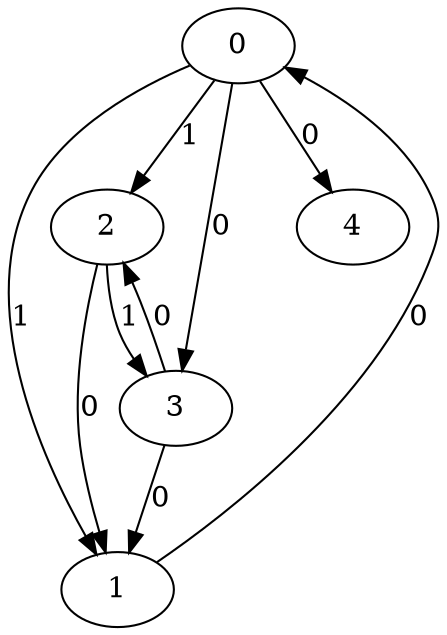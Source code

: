 // Source:1997 Canonical: -1 1 1 0 0 0 -1 -1 -1 -1 -1 0 -1 1 -1 -1 0 0 -1 -1 -1 -1 -1 -1 -1
digraph HRA_from_1997_graph_000 {
  0 -> 1 [label="1"];
  0 -> 2 [label="1"];
  0 -> 3 [label="0"];
  1 -> 0 [label="0"];
  2 -> 1 [label="0"];
  2 -> 3 [label="1"];
  3 -> 1 [label="0"];
  3 -> 2 [label="0"];
  0 -> 4 [label="0"];
}

// Source:1997 Canonical: -1 1 1 0 0 0 -1 -1 -1 -1 -1 0 -1 1 -1 -1 0 0 -1 -1 0 -1 -1 -1 -1
digraph HRA_from_1997_graph_001 {
  0 -> 1 [label="1"];
  0 -> 2 [label="1"];
  0 -> 3 [label="0"];
  1 -> 0 [label="0"];
  2 -> 1 [label="0"];
  2 -> 3 [label="1"];
  3 -> 1 [label="0"];
  3 -> 2 [label="0"];
  0 -> 4 [label="0"];
  4 -> 0 [label="0"];
}

// Source:1997 Canonical: -1 1 1 0 -1 0 -1 -1 -1 0 -1 0 -1 1 -1 -1 0 0 -1 -1 -1 -1 -1 -1 -1
digraph HRA_from_1997_graph_002 {
  0 -> 1 [label="1"];
  0 -> 2 [label="1"];
  0 -> 3 [label="0"];
  1 -> 0 [label="0"];
  2 -> 1 [label="0"];
  2 -> 3 [label="1"];
  3 -> 1 [label="0"];
  3 -> 2 [label="0"];
  1 -> 4 [label="0"];
}

// Source:1997 Canonical: -1 1 1 0 0 0 -1 -1 -1 0 -1 0 -1 1 -1 -1 0 0 -1 -1 -1 -1 -1 -1 -1
digraph HRA_from_1997_graph_003 {
  0 -> 1 [label="1"];
  0 -> 2 [label="1"];
  0 -> 3 [label="0"];
  1 -> 0 [label="0"];
  2 -> 1 [label="0"];
  2 -> 3 [label="1"];
  3 -> 1 [label="0"];
  3 -> 2 [label="0"];
  0 -> 4 [label="0"];
  1 -> 4 [label="0"];
}

// Source:1997 Canonical: -1 1 1 0 -1 0 -1 -1 -1 0 -1 0 -1 1 -1 -1 0 0 -1 -1 0 -1 -1 -1 -1
digraph HRA_from_1997_graph_004 {
  0 -> 1 [label="1"];
  0 -> 2 [label="1"];
  0 -> 3 [label="0"];
  1 -> 0 [label="0"];
  2 -> 1 [label="0"];
  2 -> 3 [label="1"];
  3 -> 1 [label="0"];
  3 -> 2 [label="0"];
  4 -> 0 [label="0"];
  1 -> 4 [label="0"];
}

// Source:1997 Canonical: -1 1 1 0 0 0 -1 -1 -1 0 -1 0 -1 1 -1 -1 0 0 -1 -1 0 -1 -1 -1 -1
digraph HRA_from_1997_graph_005 {
  0 -> 1 [label="1"];
  0 -> 2 [label="1"];
  0 -> 3 [label="0"];
  1 -> 0 [label="0"];
  2 -> 1 [label="0"];
  2 -> 3 [label="1"];
  3 -> 1 [label="0"];
  3 -> 2 [label="0"];
  0 -> 4 [label="0"];
  4 -> 0 [label="0"];
  1 -> 4 [label="0"];
}

// Source:1997 Canonical: -1 1 1 0 0 0 -1 -1 -1 -1 -1 0 -1 1 -1 -1 0 0 -1 -1 -1 0 -1 -1 -1
digraph HRA_from_1997_graph_006 {
  0 -> 1 [label="1"];
  0 -> 2 [label="1"];
  0 -> 3 [label="0"];
  1 -> 0 [label="0"];
  2 -> 1 [label="0"];
  2 -> 3 [label="1"];
  3 -> 1 [label="0"];
  3 -> 2 [label="0"];
  0 -> 4 [label="0"];
  4 -> 1 [label="0"];
}

// Source:1997 Canonical: -1 1 1 0 0 0 -1 -1 -1 -1 -1 0 -1 1 -1 -1 0 0 -1 -1 0 0 -1 -1 -1
digraph HRA_from_1997_graph_007 {
  0 -> 1 [label="1"];
  0 -> 2 [label="1"];
  0 -> 3 [label="0"];
  1 -> 0 [label="0"];
  2 -> 1 [label="0"];
  2 -> 3 [label="1"];
  3 -> 1 [label="0"];
  3 -> 2 [label="0"];
  0 -> 4 [label="0"];
  4 -> 0 [label="0"];
  4 -> 1 [label="0"];
}

// Source:1997 Canonical: -1 1 1 0 -1 0 -1 -1 -1 0 -1 0 -1 1 -1 -1 0 0 -1 -1 -1 0 -1 -1 -1
digraph HRA_from_1997_graph_008 {
  0 -> 1 [label="1"];
  0 -> 2 [label="1"];
  0 -> 3 [label="0"];
  1 -> 0 [label="0"];
  2 -> 1 [label="0"];
  2 -> 3 [label="1"];
  3 -> 1 [label="0"];
  3 -> 2 [label="0"];
  1 -> 4 [label="0"];
  4 -> 1 [label="0"];
}

// Source:1997 Canonical: -1 1 1 0 0 0 -1 -1 -1 0 -1 0 -1 1 -1 -1 0 0 -1 -1 -1 0 -1 -1 -1
digraph HRA_from_1997_graph_009 {
  0 -> 1 [label="1"];
  0 -> 2 [label="1"];
  0 -> 3 [label="0"];
  1 -> 0 [label="0"];
  2 -> 1 [label="0"];
  2 -> 3 [label="1"];
  3 -> 1 [label="0"];
  3 -> 2 [label="0"];
  0 -> 4 [label="0"];
  1 -> 4 [label="0"];
  4 -> 1 [label="0"];
}

// Source:1997 Canonical: -1 1 1 0 -1 0 -1 -1 -1 0 -1 0 -1 1 -1 -1 0 0 -1 -1 0 0 -1 -1 -1
digraph HRA_from_1997_graph_010 {
  0 -> 1 [label="1"];
  0 -> 2 [label="1"];
  0 -> 3 [label="0"];
  1 -> 0 [label="0"];
  2 -> 1 [label="0"];
  2 -> 3 [label="1"];
  3 -> 1 [label="0"];
  3 -> 2 [label="0"];
  4 -> 0 [label="0"];
  1 -> 4 [label="0"];
  4 -> 1 [label="0"];
}

// Source:1997 Canonical: -1 1 1 0 0 0 -1 -1 -1 0 -1 0 -1 1 -1 -1 0 0 -1 -1 0 0 -1 -1 -1
digraph HRA_from_1997_graph_011 {
  0 -> 1 [label="1"];
  0 -> 2 [label="1"];
  0 -> 3 [label="0"];
  1 -> 0 [label="0"];
  2 -> 1 [label="0"];
  2 -> 3 [label="1"];
  3 -> 1 [label="0"];
  3 -> 2 [label="0"];
  0 -> 4 [label="0"];
  4 -> 0 [label="0"];
  1 -> 4 [label="0"];
  4 -> 1 [label="0"];
}

// Source:1997 Canonical: -1 1 1 0 -1 0 -1 -1 -1 -1 -1 0 -1 1 0 -1 0 0 -1 -1 -1 -1 -1 -1 -1
digraph HRA_from_1997_graph_012 {
  0 -> 1 [label="1"];
  0 -> 2 [label="1"];
  0 -> 3 [label="0"];
  1 -> 0 [label="0"];
  2 -> 1 [label="0"];
  2 -> 3 [label="1"];
  3 -> 1 [label="0"];
  3 -> 2 [label="0"];
  2 -> 4 [label="0"];
}

// Source:1997 Canonical: -1 1 1 0 0 0 -1 -1 -1 -1 -1 0 -1 1 0 -1 0 0 -1 -1 -1 -1 -1 -1 -1
digraph HRA_from_1997_graph_013 {
  0 -> 1 [label="1"];
  0 -> 2 [label="1"];
  0 -> 3 [label="0"];
  1 -> 0 [label="0"];
  2 -> 1 [label="0"];
  2 -> 3 [label="1"];
  3 -> 1 [label="0"];
  3 -> 2 [label="0"];
  0 -> 4 [label="0"];
  2 -> 4 [label="0"];
}

// Source:1997 Canonical: -1 1 1 0 -1 0 -1 -1 -1 -1 -1 0 -1 1 0 -1 0 0 -1 -1 0 -1 -1 -1 -1
digraph HRA_from_1997_graph_014 {
  0 -> 1 [label="1"];
  0 -> 2 [label="1"];
  0 -> 3 [label="0"];
  1 -> 0 [label="0"];
  2 -> 1 [label="0"];
  2 -> 3 [label="1"];
  3 -> 1 [label="0"];
  3 -> 2 [label="0"];
  4 -> 0 [label="0"];
  2 -> 4 [label="0"];
}

// Source:1997 Canonical: -1 1 1 0 0 0 -1 -1 -1 -1 -1 0 -1 1 0 -1 0 0 -1 -1 0 -1 -1 -1 -1
digraph HRA_from_1997_graph_015 {
  0 -> 1 [label="1"];
  0 -> 2 [label="1"];
  0 -> 3 [label="0"];
  1 -> 0 [label="0"];
  2 -> 1 [label="0"];
  2 -> 3 [label="1"];
  3 -> 1 [label="0"];
  3 -> 2 [label="0"];
  0 -> 4 [label="0"];
  4 -> 0 [label="0"];
  2 -> 4 [label="0"];
}

// Source:1997 Canonical: -1 1 1 0 -1 0 -1 -1 -1 0 -1 0 -1 1 0 -1 0 0 -1 -1 -1 -1 -1 -1 -1
digraph HRA_from_1997_graph_016 {
  0 -> 1 [label="1"];
  0 -> 2 [label="1"];
  0 -> 3 [label="0"];
  1 -> 0 [label="0"];
  2 -> 1 [label="0"];
  2 -> 3 [label="1"];
  3 -> 1 [label="0"];
  3 -> 2 [label="0"];
  1 -> 4 [label="0"];
  2 -> 4 [label="0"];
}

// Source:1997 Canonical: -1 1 1 0 0 0 -1 -1 -1 0 -1 0 -1 1 0 -1 0 0 -1 -1 -1 -1 -1 -1 -1
digraph HRA_from_1997_graph_017 {
  0 -> 1 [label="1"];
  0 -> 2 [label="1"];
  0 -> 3 [label="0"];
  1 -> 0 [label="0"];
  2 -> 1 [label="0"];
  2 -> 3 [label="1"];
  3 -> 1 [label="0"];
  3 -> 2 [label="0"];
  0 -> 4 [label="0"];
  1 -> 4 [label="0"];
  2 -> 4 [label="0"];
}

// Source:1997 Canonical: -1 1 1 0 -1 0 -1 -1 -1 0 -1 0 -1 1 0 -1 0 0 -1 -1 0 -1 -1 -1 -1
digraph HRA_from_1997_graph_018 {
  0 -> 1 [label="1"];
  0 -> 2 [label="1"];
  0 -> 3 [label="0"];
  1 -> 0 [label="0"];
  2 -> 1 [label="0"];
  2 -> 3 [label="1"];
  3 -> 1 [label="0"];
  3 -> 2 [label="0"];
  4 -> 0 [label="0"];
  1 -> 4 [label="0"];
  2 -> 4 [label="0"];
}

// Source:1997 Canonical: -1 1 1 0 0 0 -1 -1 -1 0 -1 0 -1 1 0 -1 0 0 -1 -1 0 -1 -1 -1 -1
digraph HRA_from_1997_graph_019 {
  0 -> 1 [label="1"];
  0 -> 2 [label="1"];
  0 -> 3 [label="0"];
  1 -> 0 [label="0"];
  2 -> 1 [label="0"];
  2 -> 3 [label="1"];
  3 -> 1 [label="0"];
  3 -> 2 [label="0"];
  0 -> 4 [label="0"];
  4 -> 0 [label="0"];
  1 -> 4 [label="0"];
  2 -> 4 [label="0"];
}

// Source:1997 Canonical: -1 1 1 0 -1 0 -1 -1 -1 -1 -1 0 -1 1 0 -1 0 0 -1 -1 -1 0 -1 -1 -1
digraph HRA_from_1997_graph_020 {
  0 -> 1 [label="1"];
  0 -> 2 [label="1"];
  0 -> 3 [label="0"];
  1 -> 0 [label="0"];
  2 -> 1 [label="0"];
  2 -> 3 [label="1"];
  3 -> 1 [label="0"];
  3 -> 2 [label="0"];
  4 -> 1 [label="0"];
  2 -> 4 [label="0"];
}

// Source:1997 Canonical: -1 1 1 0 0 0 -1 -1 -1 -1 -1 0 -1 1 0 -1 0 0 -1 -1 -1 0 -1 -1 -1
digraph HRA_from_1997_graph_021 {
  0 -> 1 [label="1"];
  0 -> 2 [label="1"];
  0 -> 3 [label="0"];
  1 -> 0 [label="0"];
  2 -> 1 [label="0"];
  2 -> 3 [label="1"];
  3 -> 1 [label="0"];
  3 -> 2 [label="0"];
  0 -> 4 [label="0"];
  4 -> 1 [label="0"];
  2 -> 4 [label="0"];
}

// Source:1997 Canonical: -1 1 1 0 -1 0 -1 -1 -1 -1 -1 0 -1 1 0 -1 0 0 -1 -1 0 0 -1 -1 -1
digraph HRA_from_1997_graph_022 {
  0 -> 1 [label="1"];
  0 -> 2 [label="1"];
  0 -> 3 [label="0"];
  1 -> 0 [label="0"];
  2 -> 1 [label="0"];
  2 -> 3 [label="1"];
  3 -> 1 [label="0"];
  3 -> 2 [label="0"];
  4 -> 0 [label="0"];
  4 -> 1 [label="0"];
  2 -> 4 [label="0"];
}

// Source:1997 Canonical: -1 1 1 0 0 0 -1 -1 -1 -1 -1 0 -1 1 0 -1 0 0 -1 -1 0 0 -1 -1 -1
digraph HRA_from_1997_graph_023 {
  0 -> 1 [label="1"];
  0 -> 2 [label="1"];
  0 -> 3 [label="0"];
  1 -> 0 [label="0"];
  2 -> 1 [label="0"];
  2 -> 3 [label="1"];
  3 -> 1 [label="0"];
  3 -> 2 [label="0"];
  0 -> 4 [label="0"];
  4 -> 0 [label="0"];
  4 -> 1 [label="0"];
  2 -> 4 [label="0"];
}

// Source:1997 Canonical: -1 1 1 0 -1 0 -1 -1 -1 0 -1 0 -1 1 0 -1 0 0 -1 -1 -1 0 -1 -1 -1
digraph HRA_from_1997_graph_024 {
  0 -> 1 [label="1"];
  0 -> 2 [label="1"];
  0 -> 3 [label="0"];
  1 -> 0 [label="0"];
  2 -> 1 [label="0"];
  2 -> 3 [label="1"];
  3 -> 1 [label="0"];
  3 -> 2 [label="0"];
  1 -> 4 [label="0"];
  4 -> 1 [label="0"];
  2 -> 4 [label="0"];
}

// Source:1997 Canonical: -1 1 1 0 0 0 -1 -1 -1 0 -1 0 -1 1 0 -1 0 0 -1 -1 -1 0 -1 -1 -1
digraph HRA_from_1997_graph_025 {
  0 -> 1 [label="1"];
  0 -> 2 [label="1"];
  0 -> 3 [label="0"];
  1 -> 0 [label="0"];
  2 -> 1 [label="0"];
  2 -> 3 [label="1"];
  3 -> 1 [label="0"];
  3 -> 2 [label="0"];
  0 -> 4 [label="0"];
  1 -> 4 [label="0"];
  4 -> 1 [label="0"];
  2 -> 4 [label="0"];
}

// Source:1997 Canonical: -1 1 1 0 -1 0 -1 -1 -1 0 -1 0 -1 1 0 -1 0 0 -1 -1 0 0 -1 -1 -1
digraph HRA_from_1997_graph_026 {
  0 -> 1 [label="1"];
  0 -> 2 [label="1"];
  0 -> 3 [label="0"];
  1 -> 0 [label="0"];
  2 -> 1 [label="0"];
  2 -> 3 [label="1"];
  3 -> 1 [label="0"];
  3 -> 2 [label="0"];
  4 -> 0 [label="0"];
  1 -> 4 [label="0"];
  4 -> 1 [label="0"];
  2 -> 4 [label="0"];
}

// Source:1997 Canonical: -1 1 1 0 0 0 -1 -1 -1 0 -1 0 -1 1 0 -1 0 0 -1 -1 0 0 -1 -1 -1
digraph HRA_from_1997_graph_027 {
  0 -> 1 [label="1"];
  0 -> 2 [label="1"];
  0 -> 3 [label="0"];
  1 -> 0 [label="0"];
  2 -> 1 [label="0"];
  2 -> 3 [label="1"];
  3 -> 1 [label="0"];
  3 -> 2 [label="0"];
  0 -> 4 [label="0"];
  4 -> 0 [label="0"];
  1 -> 4 [label="0"];
  4 -> 1 [label="0"];
  2 -> 4 [label="0"];
}

// Source:1997 Canonical: -1 1 1 0 0 0 -1 -1 -1 -1 -1 0 -1 1 -1 -1 0 0 -1 -1 -1 -1 0 -1 -1
digraph HRA_from_1997_graph_028 {
  0 -> 1 [label="1"];
  0 -> 2 [label="1"];
  0 -> 3 [label="0"];
  1 -> 0 [label="0"];
  2 -> 1 [label="0"];
  2 -> 3 [label="1"];
  3 -> 1 [label="0"];
  3 -> 2 [label="0"];
  0 -> 4 [label="0"];
  4 -> 2 [label="0"];
}

// Source:1997 Canonical: -1 1 1 0 0 0 -1 -1 -1 -1 -1 0 -1 1 -1 -1 0 0 -1 -1 0 -1 0 -1 -1
digraph HRA_from_1997_graph_029 {
  0 -> 1 [label="1"];
  0 -> 2 [label="1"];
  0 -> 3 [label="0"];
  1 -> 0 [label="0"];
  2 -> 1 [label="0"];
  2 -> 3 [label="1"];
  3 -> 1 [label="0"];
  3 -> 2 [label="0"];
  0 -> 4 [label="0"];
  4 -> 0 [label="0"];
  4 -> 2 [label="0"];
}

// Source:1997 Canonical: -1 1 1 0 -1 0 -1 -1 -1 0 -1 0 -1 1 -1 -1 0 0 -1 -1 -1 -1 0 -1 -1
digraph HRA_from_1997_graph_030 {
  0 -> 1 [label="1"];
  0 -> 2 [label="1"];
  0 -> 3 [label="0"];
  1 -> 0 [label="0"];
  2 -> 1 [label="0"];
  2 -> 3 [label="1"];
  3 -> 1 [label="0"];
  3 -> 2 [label="0"];
  1 -> 4 [label="0"];
  4 -> 2 [label="0"];
}

// Source:1997 Canonical: -1 1 1 0 0 0 -1 -1 -1 0 -1 0 -1 1 -1 -1 0 0 -1 -1 -1 -1 0 -1 -1
digraph HRA_from_1997_graph_031 {
  0 -> 1 [label="1"];
  0 -> 2 [label="1"];
  0 -> 3 [label="0"];
  1 -> 0 [label="0"];
  2 -> 1 [label="0"];
  2 -> 3 [label="1"];
  3 -> 1 [label="0"];
  3 -> 2 [label="0"];
  0 -> 4 [label="0"];
  1 -> 4 [label="0"];
  4 -> 2 [label="0"];
}

// Source:1997 Canonical: -1 1 1 0 -1 0 -1 -1 -1 0 -1 0 -1 1 -1 -1 0 0 -1 -1 0 -1 0 -1 -1
digraph HRA_from_1997_graph_032 {
  0 -> 1 [label="1"];
  0 -> 2 [label="1"];
  0 -> 3 [label="0"];
  1 -> 0 [label="0"];
  2 -> 1 [label="0"];
  2 -> 3 [label="1"];
  3 -> 1 [label="0"];
  3 -> 2 [label="0"];
  4 -> 0 [label="0"];
  1 -> 4 [label="0"];
  4 -> 2 [label="0"];
}

// Source:1997 Canonical: -1 1 1 0 0 0 -1 -1 -1 0 -1 0 -1 1 -1 -1 0 0 -1 -1 0 -1 0 -1 -1
digraph HRA_from_1997_graph_033 {
  0 -> 1 [label="1"];
  0 -> 2 [label="1"];
  0 -> 3 [label="0"];
  1 -> 0 [label="0"];
  2 -> 1 [label="0"];
  2 -> 3 [label="1"];
  3 -> 1 [label="0"];
  3 -> 2 [label="0"];
  0 -> 4 [label="0"];
  4 -> 0 [label="0"];
  1 -> 4 [label="0"];
  4 -> 2 [label="0"];
}

// Source:1997 Canonical: -1 1 1 0 0 0 -1 -1 -1 -1 -1 0 -1 1 -1 -1 0 0 -1 -1 -1 0 0 -1 -1
digraph HRA_from_1997_graph_034 {
  0 -> 1 [label="1"];
  0 -> 2 [label="1"];
  0 -> 3 [label="0"];
  1 -> 0 [label="0"];
  2 -> 1 [label="0"];
  2 -> 3 [label="1"];
  3 -> 1 [label="0"];
  3 -> 2 [label="0"];
  0 -> 4 [label="0"];
  4 -> 1 [label="0"];
  4 -> 2 [label="0"];
}

// Source:1997 Canonical: -1 1 1 0 0 0 -1 -1 -1 -1 -1 0 -1 1 -1 -1 0 0 -1 -1 0 0 0 -1 -1
digraph HRA_from_1997_graph_035 {
  0 -> 1 [label="1"];
  0 -> 2 [label="1"];
  0 -> 3 [label="0"];
  1 -> 0 [label="0"];
  2 -> 1 [label="0"];
  2 -> 3 [label="1"];
  3 -> 1 [label="0"];
  3 -> 2 [label="0"];
  0 -> 4 [label="0"];
  4 -> 0 [label="0"];
  4 -> 1 [label="0"];
  4 -> 2 [label="0"];
}

// Source:1997 Canonical: -1 1 1 0 -1 0 -1 -1 -1 0 -1 0 -1 1 -1 -1 0 0 -1 -1 -1 0 0 -1 -1
digraph HRA_from_1997_graph_036 {
  0 -> 1 [label="1"];
  0 -> 2 [label="1"];
  0 -> 3 [label="0"];
  1 -> 0 [label="0"];
  2 -> 1 [label="0"];
  2 -> 3 [label="1"];
  3 -> 1 [label="0"];
  3 -> 2 [label="0"];
  1 -> 4 [label="0"];
  4 -> 1 [label="0"];
  4 -> 2 [label="0"];
}

// Source:1997 Canonical: -1 1 1 0 0 0 -1 -1 -1 0 -1 0 -1 1 -1 -1 0 0 -1 -1 -1 0 0 -1 -1
digraph HRA_from_1997_graph_037 {
  0 -> 1 [label="1"];
  0 -> 2 [label="1"];
  0 -> 3 [label="0"];
  1 -> 0 [label="0"];
  2 -> 1 [label="0"];
  2 -> 3 [label="1"];
  3 -> 1 [label="0"];
  3 -> 2 [label="0"];
  0 -> 4 [label="0"];
  1 -> 4 [label="0"];
  4 -> 1 [label="0"];
  4 -> 2 [label="0"];
}

// Source:1997 Canonical: -1 1 1 0 -1 0 -1 -1 -1 0 -1 0 -1 1 -1 -1 0 0 -1 -1 0 0 0 -1 -1
digraph HRA_from_1997_graph_038 {
  0 -> 1 [label="1"];
  0 -> 2 [label="1"];
  0 -> 3 [label="0"];
  1 -> 0 [label="0"];
  2 -> 1 [label="0"];
  2 -> 3 [label="1"];
  3 -> 1 [label="0"];
  3 -> 2 [label="0"];
  4 -> 0 [label="0"];
  1 -> 4 [label="0"];
  4 -> 1 [label="0"];
  4 -> 2 [label="0"];
}

// Source:1997 Canonical: -1 1 1 0 0 0 -1 -1 -1 0 -1 0 -1 1 -1 -1 0 0 -1 -1 0 0 0 -1 -1
digraph HRA_from_1997_graph_039 {
  0 -> 1 [label="1"];
  0 -> 2 [label="1"];
  0 -> 3 [label="0"];
  1 -> 0 [label="0"];
  2 -> 1 [label="0"];
  2 -> 3 [label="1"];
  3 -> 1 [label="0"];
  3 -> 2 [label="0"];
  0 -> 4 [label="0"];
  4 -> 0 [label="0"];
  1 -> 4 [label="0"];
  4 -> 1 [label="0"];
  4 -> 2 [label="0"];
}

// Source:1997 Canonical: -1 1 1 0 -1 0 -1 -1 -1 -1 -1 0 -1 1 0 -1 0 0 -1 -1 -1 -1 0 -1 -1
digraph HRA_from_1997_graph_040 {
  0 -> 1 [label="1"];
  0 -> 2 [label="1"];
  0 -> 3 [label="0"];
  1 -> 0 [label="0"];
  2 -> 1 [label="0"];
  2 -> 3 [label="1"];
  3 -> 1 [label="0"];
  3 -> 2 [label="0"];
  2 -> 4 [label="0"];
  4 -> 2 [label="0"];
}

// Source:1997 Canonical: -1 1 1 0 0 0 -1 -1 -1 -1 -1 0 -1 1 0 -1 0 0 -1 -1 -1 -1 0 -1 -1
digraph HRA_from_1997_graph_041 {
  0 -> 1 [label="1"];
  0 -> 2 [label="1"];
  0 -> 3 [label="0"];
  1 -> 0 [label="0"];
  2 -> 1 [label="0"];
  2 -> 3 [label="1"];
  3 -> 1 [label="0"];
  3 -> 2 [label="0"];
  0 -> 4 [label="0"];
  2 -> 4 [label="0"];
  4 -> 2 [label="0"];
}

// Source:1997 Canonical: -1 1 1 0 -1 0 -1 -1 -1 -1 -1 0 -1 1 0 -1 0 0 -1 -1 0 -1 0 -1 -1
digraph HRA_from_1997_graph_042 {
  0 -> 1 [label="1"];
  0 -> 2 [label="1"];
  0 -> 3 [label="0"];
  1 -> 0 [label="0"];
  2 -> 1 [label="0"];
  2 -> 3 [label="1"];
  3 -> 1 [label="0"];
  3 -> 2 [label="0"];
  4 -> 0 [label="0"];
  2 -> 4 [label="0"];
  4 -> 2 [label="0"];
}

// Source:1997 Canonical: -1 1 1 0 0 0 -1 -1 -1 -1 -1 0 -1 1 0 -1 0 0 -1 -1 0 -1 0 -1 -1
digraph HRA_from_1997_graph_043 {
  0 -> 1 [label="1"];
  0 -> 2 [label="1"];
  0 -> 3 [label="0"];
  1 -> 0 [label="0"];
  2 -> 1 [label="0"];
  2 -> 3 [label="1"];
  3 -> 1 [label="0"];
  3 -> 2 [label="0"];
  0 -> 4 [label="0"];
  4 -> 0 [label="0"];
  2 -> 4 [label="0"];
  4 -> 2 [label="0"];
}

// Source:1997 Canonical: -1 1 1 0 -1 0 -1 -1 -1 0 -1 0 -1 1 0 -1 0 0 -1 -1 -1 -1 0 -1 -1
digraph HRA_from_1997_graph_044 {
  0 -> 1 [label="1"];
  0 -> 2 [label="1"];
  0 -> 3 [label="0"];
  1 -> 0 [label="0"];
  2 -> 1 [label="0"];
  2 -> 3 [label="1"];
  3 -> 1 [label="0"];
  3 -> 2 [label="0"];
  1 -> 4 [label="0"];
  2 -> 4 [label="0"];
  4 -> 2 [label="0"];
}

// Source:1997 Canonical: -1 1 1 0 0 0 -1 -1 -1 0 -1 0 -1 1 0 -1 0 0 -1 -1 -1 -1 0 -1 -1
digraph HRA_from_1997_graph_045 {
  0 -> 1 [label="1"];
  0 -> 2 [label="1"];
  0 -> 3 [label="0"];
  1 -> 0 [label="0"];
  2 -> 1 [label="0"];
  2 -> 3 [label="1"];
  3 -> 1 [label="0"];
  3 -> 2 [label="0"];
  0 -> 4 [label="0"];
  1 -> 4 [label="0"];
  2 -> 4 [label="0"];
  4 -> 2 [label="0"];
}

// Source:1997 Canonical: -1 1 1 0 -1 0 -1 -1 -1 0 -1 0 -1 1 0 -1 0 0 -1 -1 0 -1 0 -1 -1
digraph HRA_from_1997_graph_046 {
  0 -> 1 [label="1"];
  0 -> 2 [label="1"];
  0 -> 3 [label="0"];
  1 -> 0 [label="0"];
  2 -> 1 [label="0"];
  2 -> 3 [label="1"];
  3 -> 1 [label="0"];
  3 -> 2 [label="0"];
  4 -> 0 [label="0"];
  1 -> 4 [label="0"];
  2 -> 4 [label="0"];
  4 -> 2 [label="0"];
}

// Source:1997 Canonical: -1 1 1 0 0 0 -1 -1 -1 0 -1 0 -1 1 0 -1 0 0 -1 -1 0 -1 0 -1 -1
digraph HRA_from_1997_graph_047 {
  0 -> 1 [label="1"];
  0 -> 2 [label="1"];
  0 -> 3 [label="0"];
  1 -> 0 [label="0"];
  2 -> 1 [label="0"];
  2 -> 3 [label="1"];
  3 -> 1 [label="0"];
  3 -> 2 [label="0"];
  0 -> 4 [label="0"];
  4 -> 0 [label="0"];
  1 -> 4 [label="0"];
  2 -> 4 [label="0"];
  4 -> 2 [label="0"];
}

// Source:1997 Canonical: -1 1 1 0 -1 0 -1 -1 -1 -1 -1 0 -1 1 0 -1 0 0 -1 -1 -1 0 0 -1 -1
digraph HRA_from_1997_graph_048 {
  0 -> 1 [label="1"];
  0 -> 2 [label="1"];
  0 -> 3 [label="0"];
  1 -> 0 [label="0"];
  2 -> 1 [label="0"];
  2 -> 3 [label="1"];
  3 -> 1 [label="0"];
  3 -> 2 [label="0"];
  4 -> 1 [label="0"];
  2 -> 4 [label="0"];
  4 -> 2 [label="0"];
}

// Source:1997 Canonical: -1 1 1 0 0 0 -1 -1 -1 -1 -1 0 -1 1 0 -1 0 0 -1 -1 -1 0 0 -1 -1
digraph HRA_from_1997_graph_049 {
  0 -> 1 [label="1"];
  0 -> 2 [label="1"];
  0 -> 3 [label="0"];
  1 -> 0 [label="0"];
  2 -> 1 [label="0"];
  2 -> 3 [label="1"];
  3 -> 1 [label="0"];
  3 -> 2 [label="0"];
  0 -> 4 [label="0"];
  4 -> 1 [label="0"];
  2 -> 4 [label="0"];
  4 -> 2 [label="0"];
}

// Source:1997 Canonical: -1 1 1 0 -1 0 -1 -1 -1 -1 -1 0 -1 1 0 -1 0 0 -1 -1 0 0 0 -1 -1
digraph HRA_from_1997_graph_050 {
  0 -> 1 [label="1"];
  0 -> 2 [label="1"];
  0 -> 3 [label="0"];
  1 -> 0 [label="0"];
  2 -> 1 [label="0"];
  2 -> 3 [label="1"];
  3 -> 1 [label="0"];
  3 -> 2 [label="0"];
  4 -> 0 [label="0"];
  4 -> 1 [label="0"];
  2 -> 4 [label="0"];
  4 -> 2 [label="0"];
}

// Source:1997 Canonical: -1 1 1 0 0 0 -1 -1 -1 -1 -1 0 -1 1 0 -1 0 0 -1 -1 0 0 0 -1 -1
digraph HRA_from_1997_graph_051 {
  0 -> 1 [label="1"];
  0 -> 2 [label="1"];
  0 -> 3 [label="0"];
  1 -> 0 [label="0"];
  2 -> 1 [label="0"];
  2 -> 3 [label="1"];
  3 -> 1 [label="0"];
  3 -> 2 [label="0"];
  0 -> 4 [label="0"];
  4 -> 0 [label="0"];
  4 -> 1 [label="0"];
  2 -> 4 [label="0"];
  4 -> 2 [label="0"];
}

// Source:1997 Canonical: -1 1 1 0 -1 0 -1 -1 -1 0 -1 0 -1 1 0 -1 0 0 -1 -1 -1 0 0 -1 -1
digraph HRA_from_1997_graph_052 {
  0 -> 1 [label="1"];
  0 -> 2 [label="1"];
  0 -> 3 [label="0"];
  1 -> 0 [label="0"];
  2 -> 1 [label="0"];
  2 -> 3 [label="1"];
  3 -> 1 [label="0"];
  3 -> 2 [label="0"];
  1 -> 4 [label="0"];
  4 -> 1 [label="0"];
  2 -> 4 [label="0"];
  4 -> 2 [label="0"];
}

// Source:1997 Canonical: -1 1 1 0 0 0 -1 -1 -1 0 -1 0 -1 1 0 -1 0 0 -1 -1 -1 0 0 -1 -1
digraph HRA_from_1997_graph_053 {
  0 -> 1 [label="1"];
  0 -> 2 [label="1"];
  0 -> 3 [label="0"];
  1 -> 0 [label="0"];
  2 -> 1 [label="0"];
  2 -> 3 [label="1"];
  3 -> 1 [label="0"];
  3 -> 2 [label="0"];
  0 -> 4 [label="0"];
  1 -> 4 [label="0"];
  4 -> 1 [label="0"];
  2 -> 4 [label="0"];
  4 -> 2 [label="0"];
}

// Source:1997 Canonical: -1 1 1 0 -1 0 -1 -1 -1 0 -1 0 -1 1 0 -1 0 0 -1 -1 0 0 0 -1 -1
digraph HRA_from_1997_graph_054 {
  0 -> 1 [label="1"];
  0 -> 2 [label="1"];
  0 -> 3 [label="0"];
  1 -> 0 [label="0"];
  2 -> 1 [label="0"];
  2 -> 3 [label="1"];
  3 -> 1 [label="0"];
  3 -> 2 [label="0"];
  4 -> 0 [label="0"];
  1 -> 4 [label="0"];
  4 -> 1 [label="0"];
  2 -> 4 [label="0"];
  4 -> 2 [label="0"];
}

// Source:1997 Canonical: -1 1 1 0 0 0 -1 -1 -1 0 -1 0 -1 1 0 -1 0 0 -1 -1 0 0 0 -1 -1
digraph HRA_from_1997_graph_055 {
  0 -> 1 [label="1"];
  0 -> 2 [label="1"];
  0 -> 3 [label="0"];
  1 -> 0 [label="0"];
  2 -> 1 [label="0"];
  2 -> 3 [label="1"];
  3 -> 1 [label="0"];
  3 -> 2 [label="0"];
  0 -> 4 [label="0"];
  4 -> 0 [label="0"];
  1 -> 4 [label="0"];
  4 -> 1 [label="0"];
  2 -> 4 [label="0"];
  4 -> 2 [label="0"];
}

// Source:1997 Canonical: -1 1 1 0 -1 0 -1 -1 -1 -1 -1 0 -1 1 -1 -1 0 0 -1 0 -1 -1 -1 -1 -1
digraph HRA_from_1997_graph_056 {
  0 -> 1 [label="1"];
  0 -> 2 [label="1"];
  0 -> 3 [label="0"];
  1 -> 0 [label="0"];
  2 -> 1 [label="0"];
  2 -> 3 [label="1"];
  3 -> 1 [label="0"];
  3 -> 2 [label="0"];
  3 -> 4 [label="0"];
}

// Source:1997 Canonical: -1 1 1 0 0 0 -1 -1 -1 -1 -1 0 -1 1 -1 -1 0 0 -1 0 -1 -1 -1 -1 -1
digraph HRA_from_1997_graph_057 {
  0 -> 1 [label="1"];
  0 -> 2 [label="1"];
  0 -> 3 [label="0"];
  1 -> 0 [label="0"];
  2 -> 1 [label="0"];
  2 -> 3 [label="1"];
  3 -> 1 [label="0"];
  3 -> 2 [label="0"];
  0 -> 4 [label="0"];
  3 -> 4 [label="0"];
}

// Source:1997 Canonical: -1 1 1 0 -1 0 -1 -1 -1 -1 -1 0 -1 1 -1 -1 0 0 -1 0 0 -1 -1 -1 -1
digraph HRA_from_1997_graph_058 {
  0 -> 1 [label="1"];
  0 -> 2 [label="1"];
  0 -> 3 [label="0"];
  1 -> 0 [label="0"];
  2 -> 1 [label="0"];
  2 -> 3 [label="1"];
  3 -> 1 [label="0"];
  3 -> 2 [label="0"];
  4 -> 0 [label="0"];
  3 -> 4 [label="0"];
}

// Source:1997 Canonical: -1 1 1 0 0 0 -1 -1 -1 -1 -1 0 -1 1 -1 -1 0 0 -1 0 0 -1 -1 -1 -1
digraph HRA_from_1997_graph_059 {
  0 -> 1 [label="1"];
  0 -> 2 [label="1"];
  0 -> 3 [label="0"];
  1 -> 0 [label="0"];
  2 -> 1 [label="0"];
  2 -> 3 [label="1"];
  3 -> 1 [label="0"];
  3 -> 2 [label="0"];
  0 -> 4 [label="0"];
  4 -> 0 [label="0"];
  3 -> 4 [label="0"];
}

// Source:1997 Canonical: -1 1 1 0 -1 0 -1 -1 -1 0 -1 0 -1 1 -1 -1 0 0 -1 0 -1 -1 -1 -1 -1
digraph HRA_from_1997_graph_060 {
  0 -> 1 [label="1"];
  0 -> 2 [label="1"];
  0 -> 3 [label="0"];
  1 -> 0 [label="0"];
  2 -> 1 [label="0"];
  2 -> 3 [label="1"];
  3 -> 1 [label="0"];
  3 -> 2 [label="0"];
  1 -> 4 [label="0"];
  3 -> 4 [label="0"];
}

// Source:1997 Canonical: -1 1 1 0 0 0 -1 -1 -1 0 -1 0 -1 1 -1 -1 0 0 -1 0 -1 -1 -1 -1 -1
digraph HRA_from_1997_graph_061 {
  0 -> 1 [label="1"];
  0 -> 2 [label="1"];
  0 -> 3 [label="0"];
  1 -> 0 [label="0"];
  2 -> 1 [label="0"];
  2 -> 3 [label="1"];
  3 -> 1 [label="0"];
  3 -> 2 [label="0"];
  0 -> 4 [label="0"];
  1 -> 4 [label="0"];
  3 -> 4 [label="0"];
}

// Source:1997 Canonical: -1 1 1 0 -1 0 -1 -1 -1 0 -1 0 -1 1 -1 -1 0 0 -1 0 0 -1 -1 -1 -1
digraph HRA_from_1997_graph_062 {
  0 -> 1 [label="1"];
  0 -> 2 [label="1"];
  0 -> 3 [label="0"];
  1 -> 0 [label="0"];
  2 -> 1 [label="0"];
  2 -> 3 [label="1"];
  3 -> 1 [label="0"];
  3 -> 2 [label="0"];
  4 -> 0 [label="0"];
  1 -> 4 [label="0"];
  3 -> 4 [label="0"];
}

// Source:1997 Canonical: -1 1 1 0 0 0 -1 -1 -1 0 -1 0 -1 1 -1 -1 0 0 -1 0 0 -1 -1 -1 -1
digraph HRA_from_1997_graph_063 {
  0 -> 1 [label="1"];
  0 -> 2 [label="1"];
  0 -> 3 [label="0"];
  1 -> 0 [label="0"];
  2 -> 1 [label="0"];
  2 -> 3 [label="1"];
  3 -> 1 [label="0"];
  3 -> 2 [label="0"];
  0 -> 4 [label="0"];
  4 -> 0 [label="0"];
  1 -> 4 [label="0"];
  3 -> 4 [label="0"];
}

// Source:1997 Canonical: -1 1 1 0 -1 0 -1 -1 -1 -1 -1 0 -1 1 -1 -1 0 0 -1 0 -1 0 -1 -1 -1
digraph HRA_from_1997_graph_064 {
  0 -> 1 [label="1"];
  0 -> 2 [label="1"];
  0 -> 3 [label="0"];
  1 -> 0 [label="0"];
  2 -> 1 [label="0"];
  2 -> 3 [label="1"];
  3 -> 1 [label="0"];
  3 -> 2 [label="0"];
  4 -> 1 [label="0"];
  3 -> 4 [label="0"];
}

// Source:1997 Canonical: -1 1 1 0 0 0 -1 -1 -1 -1 -1 0 -1 1 -1 -1 0 0 -1 0 -1 0 -1 -1 -1
digraph HRA_from_1997_graph_065 {
  0 -> 1 [label="1"];
  0 -> 2 [label="1"];
  0 -> 3 [label="0"];
  1 -> 0 [label="0"];
  2 -> 1 [label="0"];
  2 -> 3 [label="1"];
  3 -> 1 [label="0"];
  3 -> 2 [label="0"];
  0 -> 4 [label="0"];
  4 -> 1 [label="0"];
  3 -> 4 [label="0"];
}

// Source:1997 Canonical: -1 1 1 0 -1 0 -1 -1 -1 -1 -1 0 -1 1 -1 -1 0 0 -1 0 0 0 -1 -1 -1
digraph HRA_from_1997_graph_066 {
  0 -> 1 [label="1"];
  0 -> 2 [label="1"];
  0 -> 3 [label="0"];
  1 -> 0 [label="0"];
  2 -> 1 [label="0"];
  2 -> 3 [label="1"];
  3 -> 1 [label="0"];
  3 -> 2 [label="0"];
  4 -> 0 [label="0"];
  4 -> 1 [label="0"];
  3 -> 4 [label="0"];
}

// Source:1997 Canonical: -1 1 1 0 0 0 -1 -1 -1 -1 -1 0 -1 1 -1 -1 0 0 -1 0 0 0 -1 -1 -1
digraph HRA_from_1997_graph_067 {
  0 -> 1 [label="1"];
  0 -> 2 [label="1"];
  0 -> 3 [label="0"];
  1 -> 0 [label="0"];
  2 -> 1 [label="0"];
  2 -> 3 [label="1"];
  3 -> 1 [label="0"];
  3 -> 2 [label="0"];
  0 -> 4 [label="0"];
  4 -> 0 [label="0"];
  4 -> 1 [label="0"];
  3 -> 4 [label="0"];
}

// Source:1997 Canonical: -1 1 1 0 -1 0 -1 -1 -1 0 -1 0 -1 1 -1 -1 0 0 -1 0 -1 0 -1 -1 -1
digraph HRA_from_1997_graph_068 {
  0 -> 1 [label="1"];
  0 -> 2 [label="1"];
  0 -> 3 [label="0"];
  1 -> 0 [label="0"];
  2 -> 1 [label="0"];
  2 -> 3 [label="1"];
  3 -> 1 [label="0"];
  3 -> 2 [label="0"];
  1 -> 4 [label="0"];
  4 -> 1 [label="0"];
  3 -> 4 [label="0"];
}

// Source:1997 Canonical: -1 1 1 0 0 0 -1 -1 -1 0 -1 0 -1 1 -1 -1 0 0 -1 0 -1 0 -1 -1 -1
digraph HRA_from_1997_graph_069 {
  0 -> 1 [label="1"];
  0 -> 2 [label="1"];
  0 -> 3 [label="0"];
  1 -> 0 [label="0"];
  2 -> 1 [label="0"];
  2 -> 3 [label="1"];
  3 -> 1 [label="0"];
  3 -> 2 [label="0"];
  0 -> 4 [label="0"];
  1 -> 4 [label="0"];
  4 -> 1 [label="0"];
  3 -> 4 [label="0"];
}

// Source:1997 Canonical: -1 1 1 0 -1 0 -1 -1 -1 0 -1 0 -1 1 -1 -1 0 0 -1 0 0 0 -1 -1 -1
digraph HRA_from_1997_graph_070 {
  0 -> 1 [label="1"];
  0 -> 2 [label="1"];
  0 -> 3 [label="0"];
  1 -> 0 [label="0"];
  2 -> 1 [label="0"];
  2 -> 3 [label="1"];
  3 -> 1 [label="0"];
  3 -> 2 [label="0"];
  4 -> 0 [label="0"];
  1 -> 4 [label="0"];
  4 -> 1 [label="0"];
  3 -> 4 [label="0"];
}

// Source:1997 Canonical: -1 1 1 0 0 0 -1 -1 -1 0 -1 0 -1 1 -1 -1 0 0 -1 0 0 0 -1 -1 -1
digraph HRA_from_1997_graph_071 {
  0 -> 1 [label="1"];
  0 -> 2 [label="1"];
  0 -> 3 [label="0"];
  1 -> 0 [label="0"];
  2 -> 1 [label="0"];
  2 -> 3 [label="1"];
  3 -> 1 [label="0"];
  3 -> 2 [label="0"];
  0 -> 4 [label="0"];
  4 -> 0 [label="0"];
  1 -> 4 [label="0"];
  4 -> 1 [label="0"];
  3 -> 4 [label="0"];
}

// Source:1997 Canonical: -1 1 1 0 -1 0 -1 -1 -1 -1 -1 0 -1 1 0 -1 0 0 -1 0 -1 -1 -1 -1 -1
digraph HRA_from_1997_graph_072 {
  0 -> 1 [label="1"];
  0 -> 2 [label="1"];
  0 -> 3 [label="0"];
  1 -> 0 [label="0"];
  2 -> 1 [label="0"];
  2 -> 3 [label="1"];
  3 -> 1 [label="0"];
  3 -> 2 [label="0"];
  2 -> 4 [label="0"];
  3 -> 4 [label="0"];
}

// Source:1997 Canonical: -1 1 1 0 0 0 -1 -1 -1 -1 -1 0 -1 1 0 -1 0 0 -1 0 -1 -1 -1 -1 -1
digraph HRA_from_1997_graph_073 {
  0 -> 1 [label="1"];
  0 -> 2 [label="1"];
  0 -> 3 [label="0"];
  1 -> 0 [label="0"];
  2 -> 1 [label="0"];
  2 -> 3 [label="1"];
  3 -> 1 [label="0"];
  3 -> 2 [label="0"];
  0 -> 4 [label="0"];
  2 -> 4 [label="0"];
  3 -> 4 [label="0"];
}

// Source:1997 Canonical: -1 1 1 0 -1 0 -1 -1 -1 -1 -1 0 -1 1 0 -1 0 0 -1 0 0 -1 -1 -1 -1
digraph HRA_from_1997_graph_074 {
  0 -> 1 [label="1"];
  0 -> 2 [label="1"];
  0 -> 3 [label="0"];
  1 -> 0 [label="0"];
  2 -> 1 [label="0"];
  2 -> 3 [label="1"];
  3 -> 1 [label="0"];
  3 -> 2 [label="0"];
  4 -> 0 [label="0"];
  2 -> 4 [label="0"];
  3 -> 4 [label="0"];
}

// Source:1997 Canonical: -1 1 1 0 0 0 -1 -1 -1 -1 -1 0 -1 1 0 -1 0 0 -1 0 0 -1 -1 -1 -1
digraph HRA_from_1997_graph_075 {
  0 -> 1 [label="1"];
  0 -> 2 [label="1"];
  0 -> 3 [label="0"];
  1 -> 0 [label="0"];
  2 -> 1 [label="0"];
  2 -> 3 [label="1"];
  3 -> 1 [label="0"];
  3 -> 2 [label="0"];
  0 -> 4 [label="0"];
  4 -> 0 [label="0"];
  2 -> 4 [label="0"];
  3 -> 4 [label="0"];
}

// Source:1997 Canonical: -1 1 1 0 -1 0 -1 -1 -1 0 -1 0 -1 1 0 -1 0 0 -1 0 -1 -1 -1 -1 -1
digraph HRA_from_1997_graph_076 {
  0 -> 1 [label="1"];
  0 -> 2 [label="1"];
  0 -> 3 [label="0"];
  1 -> 0 [label="0"];
  2 -> 1 [label="0"];
  2 -> 3 [label="1"];
  3 -> 1 [label="0"];
  3 -> 2 [label="0"];
  1 -> 4 [label="0"];
  2 -> 4 [label="0"];
  3 -> 4 [label="0"];
}

// Source:1997 Canonical: -1 1 1 0 0 0 -1 -1 -1 0 -1 0 -1 1 0 -1 0 0 -1 0 -1 -1 -1 -1 -1
digraph HRA_from_1997_graph_077 {
  0 -> 1 [label="1"];
  0 -> 2 [label="1"];
  0 -> 3 [label="0"];
  1 -> 0 [label="0"];
  2 -> 1 [label="0"];
  2 -> 3 [label="1"];
  3 -> 1 [label="0"];
  3 -> 2 [label="0"];
  0 -> 4 [label="0"];
  1 -> 4 [label="0"];
  2 -> 4 [label="0"];
  3 -> 4 [label="0"];
}

// Source:1997 Canonical: -1 1 1 0 -1 0 -1 -1 -1 0 -1 0 -1 1 0 -1 0 0 -1 0 0 -1 -1 -1 -1
digraph HRA_from_1997_graph_078 {
  0 -> 1 [label="1"];
  0 -> 2 [label="1"];
  0 -> 3 [label="0"];
  1 -> 0 [label="0"];
  2 -> 1 [label="0"];
  2 -> 3 [label="1"];
  3 -> 1 [label="0"];
  3 -> 2 [label="0"];
  4 -> 0 [label="0"];
  1 -> 4 [label="0"];
  2 -> 4 [label="0"];
  3 -> 4 [label="0"];
}

// Source:1997 Canonical: -1 1 1 0 0 0 -1 -1 -1 0 -1 0 -1 1 0 -1 0 0 -1 0 0 -1 -1 -1 -1
digraph HRA_from_1997_graph_079 {
  0 -> 1 [label="1"];
  0 -> 2 [label="1"];
  0 -> 3 [label="0"];
  1 -> 0 [label="0"];
  2 -> 1 [label="0"];
  2 -> 3 [label="1"];
  3 -> 1 [label="0"];
  3 -> 2 [label="0"];
  0 -> 4 [label="0"];
  4 -> 0 [label="0"];
  1 -> 4 [label="0"];
  2 -> 4 [label="0"];
  3 -> 4 [label="0"];
}

// Source:1997 Canonical: -1 1 1 0 -1 0 -1 -1 -1 -1 -1 0 -1 1 0 -1 0 0 -1 0 -1 0 -1 -1 -1
digraph HRA_from_1997_graph_080 {
  0 -> 1 [label="1"];
  0 -> 2 [label="1"];
  0 -> 3 [label="0"];
  1 -> 0 [label="0"];
  2 -> 1 [label="0"];
  2 -> 3 [label="1"];
  3 -> 1 [label="0"];
  3 -> 2 [label="0"];
  4 -> 1 [label="0"];
  2 -> 4 [label="0"];
  3 -> 4 [label="0"];
}

// Source:1997 Canonical: -1 1 1 0 0 0 -1 -1 -1 -1 -1 0 -1 1 0 -1 0 0 -1 0 -1 0 -1 -1 -1
digraph HRA_from_1997_graph_081 {
  0 -> 1 [label="1"];
  0 -> 2 [label="1"];
  0 -> 3 [label="0"];
  1 -> 0 [label="0"];
  2 -> 1 [label="0"];
  2 -> 3 [label="1"];
  3 -> 1 [label="0"];
  3 -> 2 [label="0"];
  0 -> 4 [label="0"];
  4 -> 1 [label="0"];
  2 -> 4 [label="0"];
  3 -> 4 [label="0"];
}

// Source:1997 Canonical: -1 1 1 0 -1 0 -1 -1 -1 -1 -1 0 -1 1 0 -1 0 0 -1 0 0 0 -1 -1 -1
digraph HRA_from_1997_graph_082 {
  0 -> 1 [label="1"];
  0 -> 2 [label="1"];
  0 -> 3 [label="0"];
  1 -> 0 [label="0"];
  2 -> 1 [label="0"];
  2 -> 3 [label="1"];
  3 -> 1 [label="0"];
  3 -> 2 [label="0"];
  4 -> 0 [label="0"];
  4 -> 1 [label="0"];
  2 -> 4 [label="0"];
  3 -> 4 [label="0"];
}

// Source:1997 Canonical: -1 1 1 0 0 0 -1 -1 -1 -1 -1 0 -1 1 0 -1 0 0 -1 0 0 0 -1 -1 -1
digraph HRA_from_1997_graph_083 {
  0 -> 1 [label="1"];
  0 -> 2 [label="1"];
  0 -> 3 [label="0"];
  1 -> 0 [label="0"];
  2 -> 1 [label="0"];
  2 -> 3 [label="1"];
  3 -> 1 [label="0"];
  3 -> 2 [label="0"];
  0 -> 4 [label="0"];
  4 -> 0 [label="0"];
  4 -> 1 [label="0"];
  2 -> 4 [label="0"];
  3 -> 4 [label="0"];
}

// Source:1997 Canonical: -1 1 1 0 -1 0 -1 -1 -1 0 -1 0 -1 1 0 -1 0 0 -1 0 -1 0 -1 -1 -1
digraph HRA_from_1997_graph_084 {
  0 -> 1 [label="1"];
  0 -> 2 [label="1"];
  0 -> 3 [label="0"];
  1 -> 0 [label="0"];
  2 -> 1 [label="0"];
  2 -> 3 [label="1"];
  3 -> 1 [label="0"];
  3 -> 2 [label="0"];
  1 -> 4 [label="0"];
  4 -> 1 [label="0"];
  2 -> 4 [label="0"];
  3 -> 4 [label="0"];
}

// Source:1997 Canonical: -1 1 1 0 0 0 -1 -1 -1 0 -1 0 -1 1 0 -1 0 0 -1 0 -1 0 -1 -1 -1
digraph HRA_from_1997_graph_085 {
  0 -> 1 [label="1"];
  0 -> 2 [label="1"];
  0 -> 3 [label="0"];
  1 -> 0 [label="0"];
  2 -> 1 [label="0"];
  2 -> 3 [label="1"];
  3 -> 1 [label="0"];
  3 -> 2 [label="0"];
  0 -> 4 [label="0"];
  1 -> 4 [label="0"];
  4 -> 1 [label="0"];
  2 -> 4 [label="0"];
  3 -> 4 [label="0"];
}

// Source:1997 Canonical: -1 1 1 0 -1 0 -1 -1 -1 0 -1 0 -1 1 0 -1 0 0 -1 0 0 0 -1 -1 -1
digraph HRA_from_1997_graph_086 {
  0 -> 1 [label="1"];
  0 -> 2 [label="1"];
  0 -> 3 [label="0"];
  1 -> 0 [label="0"];
  2 -> 1 [label="0"];
  2 -> 3 [label="1"];
  3 -> 1 [label="0"];
  3 -> 2 [label="0"];
  4 -> 0 [label="0"];
  1 -> 4 [label="0"];
  4 -> 1 [label="0"];
  2 -> 4 [label="0"];
  3 -> 4 [label="0"];
}

// Source:1997 Canonical: -1 1 1 0 0 0 -1 -1 -1 0 -1 0 -1 1 0 -1 0 0 -1 0 0 0 -1 -1 -1
digraph HRA_from_1997_graph_087 {
  0 -> 1 [label="1"];
  0 -> 2 [label="1"];
  0 -> 3 [label="0"];
  1 -> 0 [label="0"];
  2 -> 1 [label="0"];
  2 -> 3 [label="1"];
  3 -> 1 [label="0"];
  3 -> 2 [label="0"];
  0 -> 4 [label="0"];
  4 -> 0 [label="0"];
  1 -> 4 [label="0"];
  4 -> 1 [label="0"];
  2 -> 4 [label="0"];
  3 -> 4 [label="0"];
}

// Source:1997 Canonical: -1 1 1 0 -1 0 -1 -1 -1 -1 -1 0 -1 1 -1 -1 0 0 -1 0 -1 -1 0 -1 -1
digraph HRA_from_1997_graph_088 {
  0 -> 1 [label="1"];
  0 -> 2 [label="1"];
  0 -> 3 [label="0"];
  1 -> 0 [label="0"];
  2 -> 1 [label="0"];
  2 -> 3 [label="1"];
  3 -> 1 [label="0"];
  3 -> 2 [label="0"];
  4 -> 2 [label="0"];
  3 -> 4 [label="0"];
}

// Source:1997 Canonical: -1 1 1 0 0 0 -1 -1 -1 -1 -1 0 -1 1 -1 -1 0 0 -1 0 -1 -1 0 -1 -1
digraph HRA_from_1997_graph_089 {
  0 -> 1 [label="1"];
  0 -> 2 [label="1"];
  0 -> 3 [label="0"];
  1 -> 0 [label="0"];
  2 -> 1 [label="0"];
  2 -> 3 [label="1"];
  3 -> 1 [label="0"];
  3 -> 2 [label="0"];
  0 -> 4 [label="0"];
  4 -> 2 [label="0"];
  3 -> 4 [label="0"];
}

// Source:1997 Canonical: -1 1 1 0 -1 0 -1 -1 -1 -1 -1 0 -1 1 -1 -1 0 0 -1 0 0 -1 0 -1 -1
digraph HRA_from_1997_graph_090 {
  0 -> 1 [label="1"];
  0 -> 2 [label="1"];
  0 -> 3 [label="0"];
  1 -> 0 [label="0"];
  2 -> 1 [label="0"];
  2 -> 3 [label="1"];
  3 -> 1 [label="0"];
  3 -> 2 [label="0"];
  4 -> 0 [label="0"];
  4 -> 2 [label="0"];
  3 -> 4 [label="0"];
}

// Source:1997 Canonical: -1 1 1 0 0 0 -1 -1 -1 -1 -1 0 -1 1 -1 -1 0 0 -1 0 0 -1 0 -1 -1
digraph HRA_from_1997_graph_091 {
  0 -> 1 [label="1"];
  0 -> 2 [label="1"];
  0 -> 3 [label="0"];
  1 -> 0 [label="0"];
  2 -> 1 [label="0"];
  2 -> 3 [label="1"];
  3 -> 1 [label="0"];
  3 -> 2 [label="0"];
  0 -> 4 [label="0"];
  4 -> 0 [label="0"];
  4 -> 2 [label="0"];
  3 -> 4 [label="0"];
}

// Source:1997 Canonical: -1 1 1 0 -1 0 -1 -1 -1 0 -1 0 -1 1 -1 -1 0 0 -1 0 -1 -1 0 -1 -1
digraph HRA_from_1997_graph_092 {
  0 -> 1 [label="1"];
  0 -> 2 [label="1"];
  0 -> 3 [label="0"];
  1 -> 0 [label="0"];
  2 -> 1 [label="0"];
  2 -> 3 [label="1"];
  3 -> 1 [label="0"];
  3 -> 2 [label="0"];
  1 -> 4 [label="0"];
  4 -> 2 [label="0"];
  3 -> 4 [label="0"];
}

// Source:1997 Canonical: -1 1 1 0 0 0 -1 -1 -1 0 -1 0 -1 1 -1 -1 0 0 -1 0 -1 -1 0 -1 -1
digraph HRA_from_1997_graph_093 {
  0 -> 1 [label="1"];
  0 -> 2 [label="1"];
  0 -> 3 [label="0"];
  1 -> 0 [label="0"];
  2 -> 1 [label="0"];
  2 -> 3 [label="1"];
  3 -> 1 [label="0"];
  3 -> 2 [label="0"];
  0 -> 4 [label="0"];
  1 -> 4 [label="0"];
  4 -> 2 [label="0"];
  3 -> 4 [label="0"];
}

// Source:1997 Canonical: -1 1 1 0 -1 0 -1 -1 -1 0 -1 0 -1 1 -1 -1 0 0 -1 0 0 -1 0 -1 -1
digraph HRA_from_1997_graph_094 {
  0 -> 1 [label="1"];
  0 -> 2 [label="1"];
  0 -> 3 [label="0"];
  1 -> 0 [label="0"];
  2 -> 1 [label="0"];
  2 -> 3 [label="1"];
  3 -> 1 [label="0"];
  3 -> 2 [label="0"];
  4 -> 0 [label="0"];
  1 -> 4 [label="0"];
  4 -> 2 [label="0"];
  3 -> 4 [label="0"];
}

// Source:1997 Canonical: -1 1 1 0 0 0 -1 -1 -1 0 -1 0 -1 1 -1 -1 0 0 -1 0 0 -1 0 -1 -1
digraph HRA_from_1997_graph_095 {
  0 -> 1 [label="1"];
  0 -> 2 [label="1"];
  0 -> 3 [label="0"];
  1 -> 0 [label="0"];
  2 -> 1 [label="0"];
  2 -> 3 [label="1"];
  3 -> 1 [label="0"];
  3 -> 2 [label="0"];
  0 -> 4 [label="0"];
  4 -> 0 [label="0"];
  1 -> 4 [label="0"];
  4 -> 2 [label="0"];
  3 -> 4 [label="0"];
}

// Source:1997 Canonical: -1 1 1 0 -1 0 -1 -1 -1 -1 -1 0 -1 1 -1 -1 0 0 -1 0 -1 0 0 -1 -1
digraph HRA_from_1997_graph_096 {
  0 -> 1 [label="1"];
  0 -> 2 [label="1"];
  0 -> 3 [label="0"];
  1 -> 0 [label="0"];
  2 -> 1 [label="0"];
  2 -> 3 [label="1"];
  3 -> 1 [label="0"];
  3 -> 2 [label="0"];
  4 -> 1 [label="0"];
  4 -> 2 [label="0"];
  3 -> 4 [label="0"];
}

// Source:1997 Canonical: -1 1 1 0 0 0 -1 -1 -1 -1 -1 0 -1 1 -1 -1 0 0 -1 0 -1 0 0 -1 -1
digraph HRA_from_1997_graph_097 {
  0 -> 1 [label="1"];
  0 -> 2 [label="1"];
  0 -> 3 [label="0"];
  1 -> 0 [label="0"];
  2 -> 1 [label="0"];
  2 -> 3 [label="1"];
  3 -> 1 [label="0"];
  3 -> 2 [label="0"];
  0 -> 4 [label="0"];
  4 -> 1 [label="0"];
  4 -> 2 [label="0"];
  3 -> 4 [label="0"];
}

// Source:1997 Canonical: -1 1 1 0 -1 0 -1 -1 -1 -1 -1 0 -1 1 -1 -1 0 0 -1 0 0 0 0 -1 -1
digraph HRA_from_1997_graph_098 {
  0 -> 1 [label="1"];
  0 -> 2 [label="1"];
  0 -> 3 [label="0"];
  1 -> 0 [label="0"];
  2 -> 1 [label="0"];
  2 -> 3 [label="1"];
  3 -> 1 [label="0"];
  3 -> 2 [label="0"];
  4 -> 0 [label="0"];
  4 -> 1 [label="0"];
  4 -> 2 [label="0"];
  3 -> 4 [label="0"];
}

// Source:1997 Canonical: -1 1 1 0 0 0 -1 -1 -1 -1 -1 0 -1 1 -1 -1 0 0 -1 0 0 0 0 -1 -1
digraph HRA_from_1997_graph_099 {
  0 -> 1 [label="1"];
  0 -> 2 [label="1"];
  0 -> 3 [label="0"];
  1 -> 0 [label="0"];
  2 -> 1 [label="0"];
  2 -> 3 [label="1"];
  3 -> 1 [label="0"];
  3 -> 2 [label="0"];
  0 -> 4 [label="0"];
  4 -> 0 [label="0"];
  4 -> 1 [label="0"];
  4 -> 2 [label="0"];
  3 -> 4 [label="0"];
}

// Source:1997 Canonical: -1 1 1 0 -1 0 -1 -1 -1 0 -1 0 -1 1 -1 -1 0 0 -1 0 -1 0 0 -1 -1
digraph HRA_from_1997_graph_100 {
  0 -> 1 [label="1"];
  0 -> 2 [label="1"];
  0 -> 3 [label="0"];
  1 -> 0 [label="0"];
  2 -> 1 [label="0"];
  2 -> 3 [label="1"];
  3 -> 1 [label="0"];
  3 -> 2 [label="0"];
  1 -> 4 [label="0"];
  4 -> 1 [label="0"];
  4 -> 2 [label="0"];
  3 -> 4 [label="0"];
}

// Source:1997 Canonical: -1 1 1 0 0 0 -1 -1 -1 0 -1 0 -1 1 -1 -1 0 0 -1 0 -1 0 0 -1 -1
digraph HRA_from_1997_graph_101 {
  0 -> 1 [label="1"];
  0 -> 2 [label="1"];
  0 -> 3 [label="0"];
  1 -> 0 [label="0"];
  2 -> 1 [label="0"];
  2 -> 3 [label="1"];
  3 -> 1 [label="0"];
  3 -> 2 [label="0"];
  0 -> 4 [label="0"];
  1 -> 4 [label="0"];
  4 -> 1 [label="0"];
  4 -> 2 [label="0"];
  3 -> 4 [label="0"];
}

// Source:1997 Canonical: -1 1 1 0 -1 0 -1 -1 -1 0 -1 0 -1 1 -1 -1 0 0 -1 0 0 0 0 -1 -1
digraph HRA_from_1997_graph_102 {
  0 -> 1 [label="1"];
  0 -> 2 [label="1"];
  0 -> 3 [label="0"];
  1 -> 0 [label="0"];
  2 -> 1 [label="0"];
  2 -> 3 [label="1"];
  3 -> 1 [label="0"];
  3 -> 2 [label="0"];
  4 -> 0 [label="0"];
  1 -> 4 [label="0"];
  4 -> 1 [label="0"];
  4 -> 2 [label="0"];
  3 -> 4 [label="0"];
}

// Source:1997 Canonical: -1 1 1 0 0 0 -1 -1 -1 0 -1 0 -1 1 -1 -1 0 0 -1 0 0 0 0 -1 -1
digraph HRA_from_1997_graph_103 {
  0 -> 1 [label="1"];
  0 -> 2 [label="1"];
  0 -> 3 [label="0"];
  1 -> 0 [label="0"];
  2 -> 1 [label="0"];
  2 -> 3 [label="1"];
  3 -> 1 [label="0"];
  3 -> 2 [label="0"];
  0 -> 4 [label="0"];
  4 -> 0 [label="0"];
  1 -> 4 [label="0"];
  4 -> 1 [label="0"];
  4 -> 2 [label="0"];
  3 -> 4 [label="0"];
}

// Source:1997 Canonical: -1 1 1 0 -1 0 -1 -1 -1 -1 -1 0 -1 1 0 -1 0 0 -1 0 -1 -1 0 -1 -1
digraph HRA_from_1997_graph_104 {
  0 -> 1 [label="1"];
  0 -> 2 [label="1"];
  0 -> 3 [label="0"];
  1 -> 0 [label="0"];
  2 -> 1 [label="0"];
  2 -> 3 [label="1"];
  3 -> 1 [label="0"];
  3 -> 2 [label="0"];
  2 -> 4 [label="0"];
  4 -> 2 [label="0"];
  3 -> 4 [label="0"];
}

// Source:1997 Canonical: -1 1 1 0 0 0 -1 -1 -1 -1 -1 0 -1 1 0 -1 0 0 -1 0 -1 -1 0 -1 -1
digraph HRA_from_1997_graph_105 {
  0 -> 1 [label="1"];
  0 -> 2 [label="1"];
  0 -> 3 [label="0"];
  1 -> 0 [label="0"];
  2 -> 1 [label="0"];
  2 -> 3 [label="1"];
  3 -> 1 [label="0"];
  3 -> 2 [label="0"];
  0 -> 4 [label="0"];
  2 -> 4 [label="0"];
  4 -> 2 [label="0"];
  3 -> 4 [label="0"];
}

// Source:1997 Canonical: -1 1 1 0 -1 0 -1 -1 -1 -1 -1 0 -1 1 0 -1 0 0 -1 0 0 -1 0 -1 -1
digraph HRA_from_1997_graph_106 {
  0 -> 1 [label="1"];
  0 -> 2 [label="1"];
  0 -> 3 [label="0"];
  1 -> 0 [label="0"];
  2 -> 1 [label="0"];
  2 -> 3 [label="1"];
  3 -> 1 [label="0"];
  3 -> 2 [label="0"];
  4 -> 0 [label="0"];
  2 -> 4 [label="0"];
  4 -> 2 [label="0"];
  3 -> 4 [label="0"];
}

// Source:1997 Canonical: -1 1 1 0 0 0 -1 -1 -1 -1 -1 0 -1 1 0 -1 0 0 -1 0 0 -1 0 -1 -1
digraph HRA_from_1997_graph_107 {
  0 -> 1 [label="1"];
  0 -> 2 [label="1"];
  0 -> 3 [label="0"];
  1 -> 0 [label="0"];
  2 -> 1 [label="0"];
  2 -> 3 [label="1"];
  3 -> 1 [label="0"];
  3 -> 2 [label="0"];
  0 -> 4 [label="0"];
  4 -> 0 [label="0"];
  2 -> 4 [label="0"];
  4 -> 2 [label="0"];
  3 -> 4 [label="0"];
}

// Source:1997 Canonical: -1 1 1 0 -1 0 -1 -1 -1 0 -1 0 -1 1 0 -1 0 0 -1 0 -1 -1 0 -1 -1
digraph HRA_from_1997_graph_108 {
  0 -> 1 [label="1"];
  0 -> 2 [label="1"];
  0 -> 3 [label="0"];
  1 -> 0 [label="0"];
  2 -> 1 [label="0"];
  2 -> 3 [label="1"];
  3 -> 1 [label="0"];
  3 -> 2 [label="0"];
  1 -> 4 [label="0"];
  2 -> 4 [label="0"];
  4 -> 2 [label="0"];
  3 -> 4 [label="0"];
}

// Source:1997 Canonical: -1 1 1 0 0 0 -1 -1 -1 0 -1 0 -1 1 0 -1 0 0 -1 0 -1 -1 0 -1 -1
digraph HRA_from_1997_graph_109 {
  0 -> 1 [label="1"];
  0 -> 2 [label="1"];
  0 -> 3 [label="0"];
  1 -> 0 [label="0"];
  2 -> 1 [label="0"];
  2 -> 3 [label="1"];
  3 -> 1 [label="0"];
  3 -> 2 [label="0"];
  0 -> 4 [label="0"];
  1 -> 4 [label="0"];
  2 -> 4 [label="0"];
  4 -> 2 [label="0"];
  3 -> 4 [label="0"];
}

// Source:1997 Canonical: -1 1 1 0 -1 0 -1 -1 -1 0 -1 0 -1 1 0 -1 0 0 -1 0 0 -1 0 -1 -1
digraph HRA_from_1997_graph_110 {
  0 -> 1 [label="1"];
  0 -> 2 [label="1"];
  0 -> 3 [label="0"];
  1 -> 0 [label="0"];
  2 -> 1 [label="0"];
  2 -> 3 [label="1"];
  3 -> 1 [label="0"];
  3 -> 2 [label="0"];
  4 -> 0 [label="0"];
  1 -> 4 [label="0"];
  2 -> 4 [label="0"];
  4 -> 2 [label="0"];
  3 -> 4 [label="0"];
}

// Source:1997 Canonical: -1 1 1 0 0 0 -1 -1 -1 0 -1 0 -1 1 0 -1 0 0 -1 0 0 -1 0 -1 -1
digraph HRA_from_1997_graph_111 {
  0 -> 1 [label="1"];
  0 -> 2 [label="1"];
  0 -> 3 [label="0"];
  1 -> 0 [label="0"];
  2 -> 1 [label="0"];
  2 -> 3 [label="1"];
  3 -> 1 [label="0"];
  3 -> 2 [label="0"];
  0 -> 4 [label="0"];
  4 -> 0 [label="0"];
  1 -> 4 [label="0"];
  2 -> 4 [label="0"];
  4 -> 2 [label="0"];
  3 -> 4 [label="0"];
}

// Source:1997 Canonical: -1 1 1 0 -1 0 -1 -1 -1 -1 -1 0 -1 1 0 -1 0 0 -1 0 -1 0 0 -1 -1
digraph HRA_from_1997_graph_112 {
  0 -> 1 [label="1"];
  0 -> 2 [label="1"];
  0 -> 3 [label="0"];
  1 -> 0 [label="0"];
  2 -> 1 [label="0"];
  2 -> 3 [label="1"];
  3 -> 1 [label="0"];
  3 -> 2 [label="0"];
  4 -> 1 [label="0"];
  2 -> 4 [label="0"];
  4 -> 2 [label="0"];
  3 -> 4 [label="0"];
}

// Source:1997 Canonical: -1 1 1 0 0 0 -1 -1 -1 -1 -1 0 -1 1 0 -1 0 0 -1 0 -1 0 0 -1 -1
digraph HRA_from_1997_graph_113 {
  0 -> 1 [label="1"];
  0 -> 2 [label="1"];
  0 -> 3 [label="0"];
  1 -> 0 [label="0"];
  2 -> 1 [label="0"];
  2 -> 3 [label="1"];
  3 -> 1 [label="0"];
  3 -> 2 [label="0"];
  0 -> 4 [label="0"];
  4 -> 1 [label="0"];
  2 -> 4 [label="0"];
  4 -> 2 [label="0"];
  3 -> 4 [label="0"];
}

// Source:1997 Canonical: -1 1 1 0 -1 0 -1 -1 -1 -1 -1 0 -1 1 0 -1 0 0 -1 0 0 0 0 -1 -1
digraph HRA_from_1997_graph_114 {
  0 -> 1 [label="1"];
  0 -> 2 [label="1"];
  0 -> 3 [label="0"];
  1 -> 0 [label="0"];
  2 -> 1 [label="0"];
  2 -> 3 [label="1"];
  3 -> 1 [label="0"];
  3 -> 2 [label="0"];
  4 -> 0 [label="0"];
  4 -> 1 [label="0"];
  2 -> 4 [label="0"];
  4 -> 2 [label="0"];
  3 -> 4 [label="0"];
}

// Source:1997 Canonical: -1 1 1 0 0 0 -1 -1 -1 -1 -1 0 -1 1 0 -1 0 0 -1 0 0 0 0 -1 -1
digraph HRA_from_1997_graph_115 {
  0 -> 1 [label="1"];
  0 -> 2 [label="1"];
  0 -> 3 [label="0"];
  1 -> 0 [label="0"];
  2 -> 1 [label="0"];
  2 -> 3 [label="1"];
  3 -> 1 [label="0"];
  3 -> 2 [label="0"];
  0 -> 4 [label="0"];
  4 -> 0 [label="0"];
  4 -> 1 [label="0"];
  2 -> 4 [label="0"];
  4 -> 2 [label="0"];
  3 -> 4 [label="0"];
}

// Source:1997 Canonical: -1 1 1 0 -1 0 -1 -1 -1 0 -1 0 -1 1 0 -1 0 0 -1 0 -1 0 0 -1 -1
digraph HRA_from_1997_graph_116 {
  0 -> 1 [label="1"];
  0 -> 2 [label="1"];
  0 -> 3 [label="0"];
  1 -> 0 [label="0"];
  2 -> 1 [label="0"];
  2 -> 3 [label="1"];
  3 -> 1 [label="0"];
  3 -> 2 [label="0"];
  1 -> 4 [label="0"];
  4 -> 1 [label="0"];
  2 -> 4 [label="0"];
  4 -> 2 [label="0"];
  3 -> 4 [label="0"];
}

// Source:1997 Canonical: -1 1 1 0 0 0 -1 -1 -1 0 -1 0 -1 1 0 -1 0 0 -1 0 -1 0 0 -1 -1
digraph HRA_from_1997_graph_117 {
  0 -> 1 [label="1"];
  0 -> 2 [label="1"];
  0 -> 3 [label="0"];
  1 -> 0 [label="0"];
  2 -> 1 [label="0"];
  2 -> 3 [label="1"];
  3 -> 1 [label="0"];
  3 -> 2 [label="0"];
  0 -> 4 [label="0"];
  1 -> 4 [label="0"];
  4 -> 1 [label="0"];
  2 -> 4 [label="0"];
  4 -> 2 [label="0"];
  3 -> 4 [label="0"];
}

// Source:1997 Canonical: -1 1 1 0 -1 0 -1 -1 -1 0 -1 0 -1 1 0 -1 0 0 -1 0 0 0 0 -1 -1
digraph HRA_from_1997_graph_118 {
  0 -> 1 [label="1"];
  0 -> 2 [label="1"];
  0 -> 3 [label="0"];
  1 -> 0 [label="0"];
  2 -> 1 [label="0"];
  2 -> 3 [label="1"];
  3 -> 1 [label="0"];
  3 -> 2 [label="0"];
  4 -> 0 [label="0"];
  1 -> 4 [label="0"];
  4 -> 1 [label="0"];
  2 -> 4 [label="0"];
  4 -> 2 [label="0"];
  3 -> 4 [label="0"];
}

// Source:1997 Canonical: -1 1 1 0 0 0 -1 -1 -1 0 -1 0 -1 1 0 -1 0 0 -1 0 0 0 0 -1 -1
digraph HRA_from_1997_graph_119 {
  0 -> 1 [label="1"];
  0 -> 2 [label="1"];
  0 -> 3 [label="0"];
  1 -> 0 [label="0"];
  2 -> 1 [label="0"];
  2 -> 3 [label="1"];
  3 -> 1 [label="0"];
  3 -> 2 [label="0"];
  0 -> 4 [label="0"];
  4 -> 0 [label="0"];
  1 -> 4 [label="0"];
  4 -> 1 [label="0"];
  2 -> 4 [label="0"];
  4 -> 2 [label="0"];
  3 -> 4 [label="0"];
}

// Source:1997 Canonical: -1 1 1 0 0 0 -1 -1 -1 -1 -1 0 -1 1 -1 -1 0 0 -1 -1 -1 -1 -1 0 -1
digraph HRA_from_1997_graph_120 {
  0 -> 1 [label="1"];
  0 -> 2 [label="1"];
  0 -> 3 [label="0"];
  1 -> 0 [label="0"];
  2 -> 1 [label="0"];
  2 -> 3 [label="1"];
  3 -> 1 [label="0"];
  3 -> 2 [label="0"];
  0 -> 4 [label="0"];
  4 -> 3 [label="0"];
}

// Source:1997 Canonical: -1 1 1 0 0 0 -1 -1 -1 -1 -1 0 -1 1 -1 -1 0 0 -1 -1 0 -1 -1 0 -1
digraph HRA_from_1997_graph_121 {
  0 -> 1 [label="1"];
  0 -> 2 [label="1"];
  0 -> 3 [label="0"];
  1 -> 0 [label="0"];
  2 -> 1 [label="0"];
  2 -> 3 [label="1"];
  3 -> 1 [label="0"];
  3 -> 2 [label="0"];
  0 -> 4 [label="0"];
  4 -> 0 [label="0"];
  4 -> 3 [label="0"];
}

// Source:1997 Canonical: -1 1 1 0 -1 0 -1 -1 -1 0 -1 0 -1 1 -1 -1 0 0 -1 -1 -1 -1 -1 0 -1
digraph HRA_from_1997_graph_122 {
  0 -> 1 [label="1"];
  0 -> 2 [label="1"];
  0 -> 3 [label="0"];
  1 -> 0 [label="0"];
  2 -> 1 [label="0"];
  2 -> 3 [label="1"];
  3 -> 1 [label="0"];
  3 -> 2 [label="0"];
  1 -> 4 [label="0"];
  4 -> 3 [label="0"];
}

// Source:1997 Canonical: -1 1 1 0 0 0 -1 -1 -1 0 -1 0 -1 1 -1 -1 0 0 -1 -1 -1 -1 -1 0 -1
digraph HRA_from_1997_graph_123 {
  0 -> 1 [label="1"];
  0 -> 2 [label="1"];
  0 -> 3 [label="0"];
  1 -> 0 [label="0"];
  2 -> 1 [label="0"];
  2 -> 3 [label="1"];
  3 -> 1 [label="0"];
  3 -> 2 [label="0"];
  0 -> 4 [label="0"];
  1 -> 4 [label="0"];
  4 -> 3 [label="0"];
}

// Source:1997 Canonical: -1 1 1 0 -1 0 -1 -1 -1 0 -1 0 -1 1 -1 -1 0 0 -1 -1 0 -1 -1 0 -1
digraph HRA_from_1997_graph_124 {
  0 -> 1 [label="1"];
  0 -> 2 [label="1"];
  0 -> 3 [label="0"];
  1 -> 0 [label="0"];
  2 -> 1 [label="0"];
  2 -> 3 [label="1"];
  3 -> 1 [label="0"];
  3 -> 2 [label="0"];
  4 -> 0 [label="0"];
  1 -> 4 [label="0"];
  4 -> 3 [label="0"];
}

// Source:1997 Canonical: -1 1 1 0 0 0 -1 -1 -1 0 -1 0 -1 1 -1 -1 0 0 -1 -1 0 -1 -1 0 -1
digraph HRA_from_1997_graph_125 {
  0 -> 1 [label="1"];
  0 -> 2 [label="1"];
  0 -> 3 [label="0"];
  1 -> 0 [label="0"];
  2 -> 1 [label="0"];
  2 -> 3 [label="1"];
  3 -> 1 [label="0"];
  3 -> 2 [label="0"];
  0 -> 4 [label="0"];
  4 -> 0 [label="0"];
  1 -> 4 [label="0"];
  4 -> 3 [label="0"];
}

// Source:1997 Canonical: -1 1 1 0 0 0 -1 -1 -1 -1 -1 0 -1 1 -1 -1 0 0 -1 -1 -1 0 -1 0 -1
digraph HRA_from_1997_graph_126 {
  0 -> 1 [label="1"];
  0 -> 2 [label="1"];
  0 -> 3 [label="0"];
  1 -> 0 [label="0"];
  2 -> 1 [label="0"];
  2 -> 3 [label="1"];
  3 -> 1 [label="0"];
  3 -> 2 [label="0"];
  0 -> 4 [label="0"];
  4 -> 1 [label="0"];
  4 -> 3 [label="0"];
}

// Source:1997 Canonical: -1 1 1 0 0 0 -1 -1 -1 -1 -1 0 -1 1 -1 -1 0 0 -1 -1 0 0 -1 0 -1
digraph HRA_from_1997_graph_127 {
  0 -> 1 [label="1"];
  0 -> 2 [label="1"];
  0 -> 3 [label="0"];
  1 -> 0 [label="0"];
  2 -> 1 [label="0"];
  2 -> 3 [label="1"];
  3 -> 1 [label="0"];
  3 -> 2 [label="0"];
  0 -> 4 [label="0"];
  4 -> 0 [label="0"];
  4 -> 1 [label="0"];
  4 -> 3 [label="0"];
}

// Source:1997 Canonical: -1 1 1 0 -1 0 -1 -1 -1 0 -1 0 -1 1 -1 -1 0 0 -1 -1 -1 0 -1 0 -1
digraph HRA_from_1997_graph_128 {
  0 -> 1 [label="1"];
  0 -> 2 [label="1"];
  0 -> 3 [label="0"];
  1 -> 0 [label="0"];
  2 -> 1 [label="0"];
  2 -> 3 [label="1"];
  3 -> 1 [label="0"];
  3 -> 2 [label="0"];
  1 -> 4 [label="0"];
  4 -> 1 [label="0"];
  4 -> 3 [label="0"];
}

// Source:1997 Canonical: -1 1 1 0 0 0 -1 -1 -1 0 -1 0 -1 1 -1 -1 0 0 -1 -1 -1 0 -1 0 -1
digraph HRA_from_1997_graph_129 {
  0 -> 1 [label="1"];
  0 -> 2 [label="1"];
  0 -> 3 [label="0"];
  1 -> 0 [label="0"];
  2 -> 1 [label="0"];
  2 -> 3 [label="1"];
  3 -> 1 [label="0"];
  3 -> 2 [label="0"];
  0 -> 4 [label="0"];
  1 -> 4 [label="0"];
  4 -> 1 [label="0"];
  4 -> 3 [label="0"];
}

// Source:1997 Canonical: -1 1 1 0 -1 0 -1 -1 -1 0 -1 0 -1 1 -1 -1 0 0 -1 -1 0 0 -1 0 -1
digraph HRA_from_1997_graph_130 {
  0 -> 1 [label="1"];
  0 -> 2 [label="1"];
  0 -> 3 [label="0"];
  1 -> 0 [label="0"];
  2 -> 1 [label="0"];
  2 -> 3 [label="1"];
  3 -> 1 [label="0"];
  3 -> 2 [label="0"];
  4 -> 0 [label="0"];
  1 -> 4 [label="0"];
  4 -> 1 [label="0"];
  4 -> 3 [label="0"];
}

// Source:1997 Canonical: -1 1 1 0 0 0 -1 -1 -1 0 -1 0 -1 1 -1 -1 0 0 -1 -1 0 0 -1 0 -1
digraph HRA_from_1997_graph_131 {
  0 -> 1 [label="1"];
  0 -> 2 [label="1"];
  0 -> 3 [label="0"];
  1 -> 0 [label="0"];
  2 -> 1 [label="0"];
  2 -> 3 [label="1"];
  3 -> 1 [label="0"];
  3 -> 2 [label="0"];
  0 -> 4 [label="0"];
  4 -> 0 [label="0"];
  1 -> 4 [label="0"];
  4 -> 1 [label="0"];
  4 -> 3 [label="0"];
}

// Source:1997 Canonical: -1 1 1 0 -1 0 -1 -1 -1 -1 -1 0 -1 1 0 -1 0 0 -1 -1 -1 -1 -1 0 -1
digraph HRA_from_1997_graph_132 {
  0 -> 1 [label="1"];
  0 -> 2 [label="1"];
  0 -> 3 [label="0"];
  1 -> 0 [label="0"];
  2 -> 1 [label="0"];
  2 -> 3 [label="1"];
  3 -> 1 [label="0"];
  3 -> 2 [label="0"];
  2 -> 4 [label="0"];
  4 -> 3 [label="0"];
}

// Source:1997 Canonical: -1 1 1 0 0 0 -1 -1 -1 -1 -1 0 -1 1 0 -1 0 0 -1 -1 -1 -1 -1 0 -1
digraph HRA_from_1997_graph_133 {
  0 -> 1 [label="1"];
  0 -> 2 [label="1"];
  0 -> 3 [label="0"];
  1 -> 0 [label="0"];
  2 -> 1 [label="0"];
  2 -> 3 [label="1"];
  3 -> 1 [label="0"];
  3 -> 2 [label="0"];
  0 -> 4 [label="0"];
  2 -> 4 [label="0"];
  4 -> 3 [label="0"];
}

// Source:1997 Canonical: -1 1 1 0 -1 0 -1 -1 -1 -1 -1 0 -1 1 0 -1 0 0 -1 -1 0 -1 -1 0 -1
digraph HRA_from_1997_graph_134 {
  0 -> 1 [label="1"];
  0 -> 2 [label="1"];
  0 -> 3 [label="0"];
  1 -> 0 [label="0"];
  2 -> 1 [label="0"];
  2 -> 3 [label="1"];
  3 -> 1 [label="0"];
  3 -> 2 [label="0"];
  4 -> 0 [label="0"];
  2 -> 4 [label="0"];
  4 -> 3 [label="0"];
}

// Source:1997 Canonical: -1 1 1 0 0 0 -1 -1 -1 -1 -1 0 -1 1 0 -1 0 0 -1 -1 0 -1 -1 0 -1
digraph HRA_from_1997_graph_135 {
  0 -> 1 [label="1"];
  0 -> 2 [label="1"];
  0 -> 3 [label="0"];
  1 -> 0 [label="0"];
  2 -> 1 [label="0"];
  2 -> 3 [label="1"];
  3 -> 1 [label="0"];
  3 -> 2 [label="0"];
  0 -> 4 [label="0"];
  4 -> 0 [label="0"];
  2 -> 4 [label="0"];
  4 -> 3 [label="0"];
}

// Source:1997 Canonical: -1 1 1 0 -1 0 -1 -1 -1 0 -1 0 -1 1 0 -1 0 0 -1 -1 -1 -1 -1 0 -1
digraph HRA_from_1997_graph_136 {
  0 -> 1 [label="1"];
  0 -> 2 [label="1"];
  0 -> 3 [label="0"];
  1 -> 0 [label="0"];
  2 -> 1 [label="0"];
  2 -> 3 [label="1"];
  3 -> 1 [label="0"];
  3 -> 2 [label="0"];
  1 -> 4 [label="0"];
  2 -> 4 [label="0"];
  4 -> 3 [label="0"];
}

// Source:1997 Canonical: -1 1 1 0 0 0 -1 -1 -1 0 -1 0 -1 1 0 -1 0 0 -1 -1 -1 -1 -1 0 -1
digraph HRA_from_1997_graph_137 {
  0 -> 1 [label="1"];
  0 -> 2 [label="1"];
  0 -> 3 [label="0"];
  1 -> 0 [label="0"];
  2 -> 1 [label="0"];
  2 -> 3 [label="1"];
  3 -> 1 [label="0"];
  3 -> 2 [label="0"];
  0 -> 4 [label="0"];
  1 -> 4 [label="0"];
  2 -> 4 [label="0"];
  4 -> 3 [label="0"];
}

// Source:1997 Canonical: -1 1 1 0 -1 0 -1 -1 -1 0 -1 0 -1 1 0 -1 0 0 -1 -1 0 -1 -1 0 -1
digraph HRA_from_1997_graph_138 {
  0 -> 1 [label="1"];
  0 -> 2 [label="1"];
  0 -> 3 [label="0"];
  1 -> 0 [label="0"];
  2 -> 1 [label="0"];
  2 -> 3 [label="1"];
  3 -> 1 [label="0"];
  3 -> 2 [label="0"];
  4 -> 0 [label="0"];
  1 -> 4 [label="0"];
  2 -> 4 [label="0"];
  4 -> 3 [label="0"];
}

// Source:1997 Canonical: -1 1 1 0 0 0 -1 -1 -1 0 -1 0 -1 1 0 -1 0 0 -1 -1 0 -1 -1 0 -1
digraph HRA_from_1997_graph_139 {
  0 -> 1 [label="1"];
  0 -> 2 [label="1"];
  0 -> 3 [label="0"];
  1 -> 0 [label="0"];
  2 -> 1 [label="0"];
  2 -> 3 [label="1"];
  3 -> 1 [label="0"];
  3 -> 2 [label="0"];
  0 -> 4 [label="0"];
  4 -> 0 [label="0"];
  1 -> 4 [label="0"];
  2 -> 4 [label="0"];
  4 -> 3 [label="0"];
}

// Source:1997 Canonical: -1 1 1 0 -1 0 -1 -1 -1 -1 -1 0 -1 1 0 -1 0 0 -1 -1 -1 0 -1 0 -1
digraph HRA_from_1997_graph_140 {
  0 -> 1 [label="1"];
  0 -> 2 [label="1"];
  0 -> 3 [label="0"];
  1 -> 0 [label="0"];
  2 -> 1 [label="0"];
  2 -> 3 [label="1"];
  3 -> 1 [label="0"];
  3 -> 2 [label="0"];
  4 -> 1 [label="0"];
  2 -> 4 [label="0"];
  4 -> 3 [label="0"];
}

// Source:1997 Canonical: -1 1 1 0 0 0 -1 -1 -1 -1 -1 0 -1 1 0 -1 0 0 -1 -1 -1 0 -1 0 -1
digraph HRA_from_1997_graph_141 {
  0 -> 1 [label="1"];
  0 -> 2 [label="1"];
  0 -> 3 [label="0"];
  1 -> 0 [label="0"];
  2 -> 1 [label="0"];
  2 -> 3 [label="1"];
  3 -> 1 [label="0"];
  3 -> 2 [label="0"];
  0 -> 4 [label="0"];
  4 -> 1 [label="0"];
  2 -> 4 [label="0"];
  4 -> 3 [label="0"];
}

// Source:1997 Canonical: -1 1 1 0 -1 0 -1 -1 -1 -1 -1 0 -1 1 0 -1 0 0 -1 -1 0 0 -1 0 -1
digraph HRA_from_1997_graph_142 {
  0 -> 1 [label="1"];
  0 -> 2 [label="1"];
  0 -> 3 [label="0"];
  1 -> 0 [label="0"];
  2 -> 1 [label="0"];
  2 -> 3 [label="1"];
  3 -> 1 [label="0"];
  3 -> 2 [label="0"];
  4 -> 0 [label="0"];
  4 -> 1 [label="0"];
  2 -> 4 [label="0"];
  4 -> 3 [label="0"];
}

// Source:1997 Canonical: -1 1 1 0 0 0 -1 -1 -1 -1 -1 0 -1 1 0 -1 0 0 -1 -1 0 0 -1 0 -1
digraph HRA_from_1997_graph_143 {
  0 -> 1 [label="1"];
  0 -> 2 [label="1"];
  0 -> 3 [label="0"];
  1 -> 0 [label="0"];
  2 -> 1 [label="0"];
  2 -> 3 [label="1"];
  3 -> 1 [label="0"];
  3 -> 2 [label="0"];
  0 -> 4 [label="0"];
  4 -> 0 [label="0"];
  4 -> 1 [label="0"];
  2 -> 4 [label="0"];
  4 -> 3 [label="0"];
}

// Source:1997 Canonical: -1 1 1 0 -1 0 -1 -1 -1 0 -1 0 -1 1 0 -1 0 0 -1 -1 -1 0 -1 0 -1
digraph HRA_from_1997_graph_144 {
  0 -> 1 [label="1"];
  0 -> 2 [label="1"];
  0 -> 3 [label="0"];
  1 -> 0 [label="0"];
  2 -> 1 [label="0"];
  2 -> 3 [label="1"];
  3 -> 1 [label="0"];
  3 -> 2 [label="0"];
  1 -> 4 [label="0"];
  4 -> 1 [label="0"];
  2 -> 4 [label="0"];
  4 -> 3 [label="0"];
}

// Source:1997 Canonical: -1 1 1 0 0 0 -1 -1 -1 0 -1 0 -1 1 0 -1 0 0 -1 -1 -1 0 -1 0 -1
digraph HRA_from_1997_graph_145 {
  0 -> 1 [label="1"];
  0 -> 2 [label="1"];
  0 -> 3 [label="0"];
  1 -> 0 [label="0"];
  2 -> 1 [label="0"];
  2 -> 3 [label="1"];
  3 -> 1 [label="0"];
  3 -> 2 [label="0"];
  0 -> 4 [label="0"];
  1 -> 4 [label="0"];
  4 -> 1 [label="0"];
  2 -> 4 [label="0"];
  4 -> 3 [label="0"];
}

// Source:1997 Canonical: -1 1 1 0 -1 0 -1 -1 -1 0 -1 0 -1 1 0 -1 0 0 -1 -1 0 0 -1 0 -1
digraph HRA_from_1997_graph_146 {
  0 -> 1 [label="1"];
  0 -> 2 [label="1"];
  0 -> 3 [label="0"];
  1 -> 0 [label="0"];
  2 -> 1 [label="0"];
  2 -> 3 [label="1"];
  3 -> 1 [label="0"];
  3 -> 2 [label="0"];
  4 -> 0 [label="0"];
  1 -> 4 [label="0"];
  4 -> 1 [label="0"];
  2 -> 4 [label="0"];
  4 -> 3 [label="0"];
}

// Source:1997 Canonical: -1 1 1 0 0 0 -1 -1 -1 0 -1 0 -1 1 0 -1 0 0 -1 -1 0 0 -1 0 -1
digraph HRA_from_1997_graph_147 {
  0 -> 1 [label="1"];
  0 -> 2 [label="1"];
  0 -> 3 [label="0"];
  1 -> 0 [label="0"];
  2 -> 1 [label="0"];
  2 -> 3 [label="1"];
  3 -> 1 [label="0"];
  3 -> 2 [label="0"];
  0 -> 4 [label="0"];
  4 -> 0 [label="0"];
  1 -> 4 [label="0"];
  4 -> 1 [label="0"];
  2 -> 4 [label="0"];
  4 -> 3 [label="0"];
}

// Source:1997 Canonical: -1 1 1 0 0 0 -1 -1 -1 -1 -1 0 -1 1 -1 -1 0 0 -1 -1 -1 -1 0 0 -1
digraph HRA_from_1997_graph_148 {
  0 -> 1 [label="1"];
  0 -> 2 [label="1"];
  0 -> 3 [label="0"];
  1 -> 0 [label="0"];
  2 -> 1 [label="0"];
  2 -> 3 [label="1"];
  3 -> 1 [label="0"];
  3 -> 2 [label="0"];
  0 -> 4 [label="0"];
  4 -> 2 [label="0"];
  4 -> 3 [label="0"];
}

// Source:1997 Canonical: -1 1 1 0 0 0 -1 -1 -1 -1 -1 0 -1 1 -1 -1 0 0 -1 -1 0 -1 0 0 -1
digraph HRA_from_1997_graph_149 {
  0 -> 1 [label="1"];
  0 -> 2 [label="1"];
  0 -> 3 [label="0"];
  1 -> 0 [label="0"];
  2 -> 1 [label="0"];
  2 -> 3 [label="1"];
  3 -> 1 [label="0"];
  3 -> 2 [label="0"];
  0 -> 4 [label="0"];
  4 -> 0 [label="0"];
  4 -> 2 [label="0"];
  4 -> 3 [label="0"];
}

// Source:1997 Canonical: -1 1 1 0 -1 0 -1 -1 -1 0 -1 0 -1 1 -1 -1 0 0 -1 -1 -1 -1 0 0 -1
digraph HRA_from_1997_graph_150 {
  0 -> 1 [label="1"];
  0 -> 2 [label="1"];
  0 -> 3 [label="0"];
  1 -> 0 [label="0"];
  2 -> 1 [label="0"];
  2 -> 3 [label="1"];
  3 -> 1 [label="0"];
  3 -> 2 [label="0"];
  1 -> 4 [label="0"];
  4 -> 2 [label="0"];
  4 -> 3 [label="0"];
}

// Source:1997 Canonical: -1 1 1 0 0 0 -1 -1 -1 0 -1 0 -1 1 -1 -1 0 0 -1 -1 -1 -1 0 0 -1
digraph HRA_from_1997_graph_151 {
  0 -> 1 [label="1"];
  0 -> 2 [label="1"];
  0 -> 3 [label="0"];
  1 -> 0 [label="0"];
  2 -> 1 [label="0"];
  2 -> 3 [label="1"];
  3 -> 1 [label="0"];
  3 -> 2 [label="0"];
  0 -> 4 [label="0"];
  1 -> 4 [label="0"];
  4 -> 2 [label="0"];
  4 -> 3 [label="0"];
}

// Source:1997 Canonical: -1 1 1 0 -1 0 -1 -1 -1 0 -1 0 -1 1 -1 -1 0 0 -1 -1 0 -1 0 0 -1
digraph HRA_from_1997_graph_152 {
  0 -> 1 [label="1"];
  0 -> 2 [label="1"];
  0 -> 3 [label="0"];
  1 -> 0 [label="0"];
  2 -> 1 [label="0"];
  2 -> 3 [label="1"];
  3 -> 1 [label="0"];
  3 -> 2 [label="0"];
  4 -> 0 [label="0"];
  1 -> 4 [label="0"];
  4 -> 2 [label="0"];
  4 -> 3 [label="0"];
}

// Source:1997 Canonical: -1 1 1 0 0 0 -1 -1 -1 0 -1 0 -1 1 -1 -1 0 0 -1 -1 0 -1 0 0 -1
digraph HRA_from_1997_graph_153 {
  0 -> 1 [label="1"];
  0 -> 2 [label="1"];
  0 -> 3 [label="0"];
  1 -> 0 [label="0"];
  2 -> 1 [label="0"];
  2 -> 3 [label="1"];
  3 -> 1 [label="0"];
  3 -> 2 [label="0"];
  0 -> 4 [label="0"];
  4 -> 0 [label="0"];
  1 -> 4 [label="0"];
  4 -> 2 [label="0"];
  4 -> 3 [label="0"];
}

// Source:1997 Canonical: -1 1 1 0 0 0 -1 -1 -1 -1 -1 0 -1 1 -1 -1 0 0 -1 -1 -1 0 0 0 -1
digraph HRA_from_1997_graph_154 {
  0 -> 1 [label="1"];
  0 -> 2 [label="1"];
  0 -> 3 [label="0"];
  1 -> 0 [label="0"];
  2 -> 1 [label="0"];
  2 -> 3 [label="1"];
  3 -> 1 [label="0"];
  3 -> 2 [label="0"];
  0 -> 4 [label="0"];
  4 -> 1 [label="0"];
  4 -> 2 [label="0"];
  4 -> 3 [label="0"];
}

// Source:1997 Canonical: -1 1 1 0 0 0 -1 -1 -1 -1 -1 0 -1 1 -1 -1 0 0 -1 -1 0 0 0 0 -1
digraph HRA_from_1997_graph_155 {
  0 -> 1 [label="1"];
  0 -> 2 [label="1"];
  0 -> 3 [label="0"];
  1 -> 0 [label="0"];
  2 -> 1 [label="0"];
  2 -> 3 [label="1"];
  3 -> 1 [label="0"];
  3 -> 2 [label="0"];
  0 -> 4 [label="0"];
  4 -> 0 [label="0"];
  4 -> 1 [label="0"];
  4 -> 2 [label="0"];
  4 -> 3 [label="0"];
}

// Source:1997 Canonical: -1 1 1 0 -1 0 -1 -1 -1 0 -1 0 -1 1 -1 -1 0 0 -1 -1 -1 0 0 0 -1
digraph HRA_from_1997_graph_156 {
  0 -> 1 [label="1"];
  0 -> 2 [label="1"];
  0 -> 3 [label="0"];
  1 -> 0 [label="0"];
  2 -> 1 [label="0"];
  2 -> 3 [label="1"];
  3 -> 1 [label="0"];
  3 -> 2 [label="0"];
  1 -> 4 [label="0"];
  4 -> 1 [label="0"];
  4 -> 2 [label="0"];
  4 -> 3 [label="0"];
}

// Source:1997 Canonical: -1 1 1 0 0 0 -1 -1 -1 0 -1 0 -1 1 -1 -1 0 0 -1 -1 -1 0 0 0 -1
digraph HRA_from_1997_graph_157 {
  0 -> 1 [label="1"];
  0 -> 2 [label="1"];
  0 -> 3 [label="0"];
  1 -> 0 [label="0"];
  2 -> 1 [label="0"];
  2 -> 3 [label="1"];
  3 -> 1 [label="0"];
  3 -> 2 [label="0"];
  0 -> 4 [label="0"];
  1 -> 4 [label="0"];
  4 -> 1 [label="0"];
  4 -> 2 [label="0"];
  4 -> 3 [label="0"];
}

// Source:1997 Canonical: -1 1 1 0 -1 0 -1 -1 -1 0 -1 0 -1 1 -1 -1 0 0 -1 -1 0 0 0 0 -1
digraph HRA_from_1997_graph_158 {
  0 -> 1 [label="1"];
  0 -> 2 [label="1"];
  0 -> 3 [label="0"];
  1 -> 0 [label="0"];
  2 -> 1 [label="0"];
  2 -> 3 [label="1"];
  3 -> 1 [label="0"];
  3 -> 2 [label="0"];
  4 -> 0 [label="0"];
  1 -> 4 [label="0"];
  4 -> 1 [label="0"];
  4 -> 2 [label="0"];
  4 -> 3 [label="0"];
}

// Source:1997 Canonical: -1 1 1 0 0 0 -1 -1 -1 0 -1 0 -1 1 -1 -1 0 0 -1 -1 0 0 0 0 -1
digraph HRA_from_1997_graph_159 {
  0 -> 1 [label="1"];
  0 -> 2 [label="1"];
  0 -> 3 [label="0"];
  1 -> 0 [label="0"];
  2 -> 1 [label="0"];
  2 -> 3 [label="1"];
  3 -> 1 [label="0"];
  3 -> 2 [label="0"];
  0 -> 4 [label="0"];
  4 -> 0 [label="0"];
  1 -> 4 [label="0"];
  4 -> 1 [label="0"];
  4 -> 2 [label="0"];
  4 -> 3 [label="0"];
}

// Source:1997 Canonical: -1 1 1 0 -1 0 -1 -1 -1 -1 -1 0 -1 1 0 -1 0 0 -1 -1 -1 -1 0 0 -1
digraph HRA_from_1997_graph_160 {
  0 -> 1 [label="1"];
  0 -> 2 [label="1"];
  0 -> 3 [label="0"];
  1 -> 0 [label="0"];
  2 -> 1 [label="0"];
  2 -> 3 [label="1"];
  3 -> 1 [label="0"];
  3 -> 2 [label="0"];
  2 -> 4 [label="0"];
  4 -> 2 [label="0"];
  4 -> 3 [label="0"];
}

// Source:1997 Canonical: -1 1 1 0 0 0 -1 -1 -1 -1 -1 0 -1 1 0 -1 0 0 -1 -1 -1 -1 0 0 -1
digraph HRA_from_1997_graph_161 {
  0 -> 1 [label="1"];
  0 -> 2 [label="1"];
  0 -> 3 [label="0"];
  1 -> 0 [label="0"];
  2 -> 1 [label="0"];
  2 -> 3 [label="1"];
  3 -> 1 [label="0"];
  3 -> 2 [label="0"];
  0 -> 4 [label="0"];
  2 -> 4 [label="0"];
  4 -> 2 [label="0"];
  4 -> 3 [label="0"];
}

// Source:1997 Canonical: -1 1 1 0 -1 0 -1 -1 -1 -1 -1 0 -1 1 0 -1 0 0 -1 -1 0 -1 0 0 -1
digraph HRA_from_1997_graph_162 {
  0 -> 1 [label="1"];
  0 -> 2 [label="1"];
  0 -> 3 [label="0"];
  1 -> 0 [label="0"];
  2 -> 1 [label="0"];
  2 -> 3 [label="1"];
  3 -> 1 [label="0"];
  3 -> 2 [label="0"];
  4 -> 0 [label="0"];
  2 -> 4 [label="0"];
  4 -> 2 [label="0"];
  4 -> 3 [label="0"];
}

// Source:1997 Canonical: -1 1 1 0 0 0 -1 -1 -1 -1 -1 0 -1 1 0 -1 0 0 -1 -1 0 -1 0 0 -1
digraph HRA_from_1997_graph_163 {
  0 -> 1 [label="1"];
  0 -> 2 [label="1"];
  0 -> 3 [label="0"];
  1 -> 0 [label="0"];
  2 -> 1 [label="0"];
  2 -> 3 [label="1"];
  3 -> 1 [label="0"];
  3 -> 2 [label="0"];
  0 -> 4 [label="0"];
  4 -> 0 [label="0"];
  2 -> 4 [label="0"];
  4 -> 2 [label="0"];
  4 -> 3 [label="0"];
}

// Source:1997 Canonical: -1 1 1 0 -1 0 -1 -1 -1 0 -1 0 -1 1 0 -1 0 0 -1 -1 -1 -1 0 0 -1
digraph HRA_from_1997_graph_164 {
  0 -> 1 [label="1"];
  0 -> 2 [label="1"];
  0 -> 3 [label="0"];
  1 -> 0 [label="0"];
  2 -> 1 [label="0"];
  2 -> 3 [label="1"];
  3 -> 1 [label="0"];
  3 -> 2 [label="0"];
  1 -> 4 [label="0"];
  2 -> 4 [label="0"];
  4 -> 2 [label="0"];
  4 -> 3 [label="0"];
}

// Source:1997 Canonical: -1 1 1 0 0 0 -1 -1 -1 0 -1 0 -1 1 0 -1 0 0 -1 -1 -1 -1 0 0 -1
digraph HRA_from_1997_graph_165 {
  0 -> 1 [label="1"];
  0 -> 2 [label="1"];
  0 -> 3 [label="0"];
  1 -> 0 [label="0"];
  2 -> 1 [label="0"];
  2 -> 3 [label="1"];
  3 -> 1 [label="0"];
  3 -> 2 [label="0"];
  0 -> 4 [label="0"];
  1 -> 4 [label="0"];
  2 -> 4 [label="0"];
  4 -> 2 [label="0"];
  4 -> 3 [label="0"];
}

// Source:1997 Canonical: -1 1 1 0 -1 0 -1 -1 -1 0 -1 0 -1 1 0 -1 0 0 -1 -1 0 -1 0 0 -1
digraph HRA_from_1997_graph_166 {
  0 -> 1 [label="1"];
  0 -> 2 [label="1"];
  0 -> 3 [label="0"];
  1 -> 0 [label="0"];
  2 -> 1 [label="0"];
  2 -> 3 [label="1"];
  3 -> 1 [label="0"];
  3 -> 2 [label="0"];
  4 -> 0 [label="0"];
  1 -> 4 [label="0"];
  2 -> 4 [label="0"];
  4 -> 2 [label="0"];
  4 -> 3 [label="0"];
}

// Source:1997 Canonical: -1 1 1 0 0 0 -1 -1 -1 0 -1 0 -1 1 0 -1 0 0 -1 -1 0 -1 0 0 -1
digraph HRA_from_1997_graph_167 {
  0 -> 1 [label="1"];
  0 -> 2 [label="1"];
  0 -> 3 [label="0"];
  1 -> 0 [label="0"];
  2 -> 1 [label="0"];
  2 -> 3 [label="1"];
  3 -> 1 [label="0"];
  3 -> 2 [label="0"];
  0 -> 4 [label="0"];
  4 -> 0 [label="0"];
  1 -> 4 [label="0"];
  2 -> 4 [label="0"];
  4 -> 2 [label="0"];
  4 -> 3 [label="0"];
}

// Source:1997 Canonical: -1 1 1 0 -1 0 -1 -1 -1 -1 -1 0 -1 1 0 -1 0 0 -1 -1 -1 0 0 0 -1
digraph HRA_from_1997_graph_168 {
  0 -> 1 [label="1"];
  0 -> 2 [label="1"];
  0 -> 3 [label="0"];
  1 -> 0 [label="0"];
  2 -> 1 [label="0"];
  2 -> 3 [label="1"];
  3 -> 1 [label="0"];
  3 -> 2 [label="0"];
  4 -> 1 [label="0"];
  2 -> 4 [label="0"];
  4 -> 2 [label="0"];
  4 -> 3 [label="0"];
}

// Source:1997 Canonical: -1 1 1 0 0 0 -1 -1 -1 -1 -1 0 -1 1 0 -1 0 0 -1 -1 -1 0 0 0 -1
digraph HRA_from_1997_graph_169 {
  0 -> 1 [label="1"];
  0 -> 2 [label="1"];
  0 -> 3 [label="0"];
  1 -> 0 [label="0"];
  2 -> 1 [label="0"];
  2 -> 3 [label="1"];
  3 -> 1 [label="0"];
  3 -> 2 [label="0"];
  0 -> 4 [label="0"];
  4 -> 1 [label="0"];
  2 -> 4 [label="0"];
  4 -> 2 [label="0"];
  4 -> 3 [label="0"];
}

// Source:1997 Canonical: -1 1 1 0 -1 0 -1 -1 -1 -1 -1 0 -1 1 0 -1 0 0 -1 -1 0 0 0 0 -1
digraph HRA_from_1997_graph_170 {
  0 -> 1 [label="1"];
  0 -> 2 [label="1"];
  0 -> 3 [label="0"];
  1 -> 0 [label="0"];
  2 -> 1 [label="0"];
  2 -> 3 [label="1"];
  3 -> 1 [label="0"];
  3 -> 2 [label="0"];
  4 -> 0 [label="0"];
  4 -> 1 [label="0"];
  2 -> 4 [label="0"];
  4 -> 2 [label="0"];
  4 -> 3 [label="0"];
}

// Source:1997 Canonical: -1 1 1 0 0 0 -1 -1 -1 -1 -1 0 -1 1 0 -1 0 0 -1 -1 0 0 0 0 -1
digraph HRA_from_1997_graph_171 {
  0 -> 1 [label="1"];
  0 -> 2 [label="1"];
  0 -> 3 [label="0"];
  1 -> 0 [label="0"];
  2 -> 1 [label="0"];
  2 -> 3 [label="1"];
  3 -> 1 [label="0"];
  3 -> 2 [label="0"];
  0 -> 4 [label="0"];
  4 -> 0 [label="0"];
  4 -> 1 [label="0"];
  2 -> 4 [label="0"];
  4 -> 2 [label="0"];
  4 -> 3 [label="0"];
}

// Source:1997 Canonical: -1 1 1 0 -1 0 -1 -1 -1 0 -1 0 -1 1 0 -1 0 0 -1 -1 -1 0 0 0 -1
digraph HRA_from_1997_graph_172 {
  0 -> 1 [label="1"];
  0 -> 2 [label="1"];
  0 -> 3 [label="0"];
  1 -> 0 [label="0"];
  2 -> 1 [label="0"];
  2 -> 3 [label="1"];
  3 -> 1 [label="0"];
  3 -> 2 [label="0"];
  1 -> 4 [label="0"];
  4 -> 1 [label="0"];
  2 -> 4 [label="0"];
  4 -> 2 [label="0"];
  4 -> 3 [label="0"];
}

// Source:1997 Canonical: -1 1 1 0 0 0 -1 -1 -1 0 -1 0 -1 1 0 -1 0 0 -1 -1 -1 0 0 0 -1
digraph HRA_from_1997_graph_173 {
  0 -> 1 [label="1"];
  0 -> 2 [label="1"];
  0 -> 3 [label="0"];
  1 -> 0 [label="0"];
  2 -> 1 [label="0"];
  2 -> 3 [label="1"];
  3 -> 1 [label="0"];
  3 -> 2 [label="0"];
  0 -> 4 [label="0"];
  1 -> 4 [label="0"];
  4 -> 1 [label="0"];
  2 -> 4 [label="0"];
  4 -> 2 [label="0"];
  4 -> 3 [label="0"];
}

// Source:1997 Canonical: -1 1 1 0 -1 0 -1 -1 -1 0 -1 0 -1 1 0 -1 0 0 -1 -1 0 0 0 0 -1
digraph HRA_from_1997_graph_174 {
  0 -> 1 [label="1"];
  0 -> 2 [label="1"];
  0 -> 3 [label="0"];
  1 -> 0 [label="0"];
  2 -> 1 [label="0"];
  2 -> 3 [label="1"];
  3 -> 1 [label="0"];
  3 -> 2 [label="0"];
  4 -> 0 [label="0"];
  1 -> 4 [label="0"];
  4 -> 1 [label="0"];
  2 -> 4 [label="0"];
  4 -> 2 [label="0"];
  4 -> 3 [label="0"];
}

// Source:1997 Canonical: -1 1 1 0 0 0 -1 -1 -1 0 -1 0 -1 1 0 -1 0 0 -1 -1 0 0 0 0 -1
digraph HRA_from_1997_graph_175 {
  0 -> 1 [label="1"];
  0 -> 2 [label="1"];
  0 -> 3 [label="0"];
  1 -> 0 [label="0"];
  2 -> 1 [label="0"];
  2 -> 3 [label="1"];
  3 -> 1 [label="0"];
  3 -> 2 [label="0"];
  0 -> 4 [label="0"];
  4 -> 0 [label="0"];
  1 -> 4 [label="0"];
  4 -> 1 [label="0"];
  2 -> 4 [label="0"];
  4 -> 2 [label="0"];
  4 -> 3 [label="0"];
}

// Source:1997 Canonical: -1 1 1 0 -1 0 -1 -1 -1 -1 -1 0 -1 1 -1 -1 0 0 -1 0 -1 -1 -1 0 -1
digraph HRA_from_1997_graph_176 {
  0 -> 1 [label="1"];
  0 -> 2 [label="1"];
  0 -> 3 [label="0"];
  1 -> 0 [label="0"];
  2 -> 1 [label="0"];
  2 -> 3 [label="1"];
  3 -> 1 [label="0"];
  3 -> 2 [label="0"];
  3 -> 4 [label="0"];
  4 -> 3 [label="0"];
}

// Source:1997 Canonical: -1 1 1 0 0 0 -1 -1 -1 -1 -1 0 -1 1 -1 -1 0 0 -1 0 -1 -1 -1 0 -1
digraph HRA_from_1997_graph_177 {
  0 -> 1 [label="1"];
  0 -> 2 [label="1"];
  0 -> 3 [label="0"];
  1 -> 0 [label="0"];
  2 -> 1 [label="0"];
  2 -> 3 [label="1"];
  3 -> 1 [label="0"];
  3 -> 2 [label="0"];
  0 -> 4 [label="0"];
  3 -> 4 [label="0"];
  4 -> 3 [label="0"];
}

// Source:1997 Canonical: -1 1 1 0 -1 0 -1 -1 -1 -1 -1 0 -1 1 -1 -1 0 0 -1 0 0 -1 -1 0 -1
digraph HRA_from_1997_graph_178 {
  0 -> 1 [label="1"];
  0 -> 2 [label="1"];
  0 -> 3 [label="0"];
  1 -> 0 [label="0"];
  2 -> 1 [label="0"];
  2 -> 3 [label="1"];
  3 -> 1 [label="0"];
  3 -> 2 [label="0"];
  4 -> 0 [label="0"];
  3 -> 4 [label="0"];
  4 -> 3 [label="0"];
}

// Source:1997 Canonical: -1 1 1 0 0 0 -1 -1 -1 -1 -1 0 -1 1 -1 -1 0 0 -1 0 0 -1 -1 0 -1
digraph HRA_from_1997_graph_179 {
  0 -> 1 [label="1"];
  0 -> 2 [label="1"];
  0 -> 3 [label="0"];
  1 -> 0 [label="0"];
  2 -> 1 [label="0"];
  2 -> 3 [label="1"];
  3 -> 1 [label="0"];
  3 -> 2 [label="0"];
  0 -> 4 [label="0"];
  4 -> 0 [label="0"];
  3 -> 4 [label="0"];
  4 -> 3 [label="0"];
}

// Source:1997 Canonical: -1 1 1 0 -1 0 -1 -1 -1 0 -1 0 -1 1 -1 -1 0 0 -1 0 -1 -1 -1 0 -1
digraph HRA_from_1997_graph_180 {
  0 -> 1 [label="1"];
  0 -> 2 [label="1"];
  0 -> 3 [label="0"];
  1 -> 0 [label="0"];
  2 -> 1 [label="0"];
  2 -> 3 [label="1"];
  3 -> 1 [label="0"];
  3 -> 2 [label="0"];
  1 -> 4 [label="0"];
  3 -> 4 [label="0"];
  4 -> 3 [label="0"];
}

// Source:1997 Canonical: -1 1 1 0 0 0 -1 -1 -1 0 -1 0 -1 1 -1 -1 0 0 -1 0 -1 -1 -1 0 -1
digraph HRA_from_1997_graph_181 {
  0 -> 1 [label="1"];
  0 -> 2 [label="1"];
  0 -> 3 [label="0"];
  1 -> 0 [label="0"];
  2 -> 1 [label="0"];
  2 -> 3 [label="1"];
  3 -> 1 [label="0"];
  3 -> 2 [label="0"];
  0 -> 4 [label="0"];
  1 -> 4 [label="0"];
  3 -> 4 [label="0"];
  4 -> 3 [label="0"];
}

// Source:1997 Canonical: -1 1 1 0 -1 0 -1 -1 -1 0 -1 0 -1 1 -1 -1 0 0 -1 0 0 -1 -1 0 -1
digraph HRA_from_1997_graph_182 {
  0 -> 1 [label="1"];
  0 -> 2 [label="1"];
  0 -> 3 [label="0"];
  1 -> 0 [label="0"];
  2 -> 1 [label="0"];
  2 -> 3 [label="1"];
  3 -> 1 [label="0"];
  3 -> 2 [label="0"];
  4 -> 0 [label="0"];
  1 -> 4 [label="0"];
  3 -> 4 [label="0"];
  4 -> 3 [label="0"];
}

// Source:1997 Canonical: -1 1 1 0 0 0 -1 -1 -1 0 -1 0 -1 1 -1 -1 0 0 -1 0 0 -1 -1 0 -1
digraph HRA_from_1997_graph_183 {
  0 -> 1 [label="1"];
  0 -> 2 [label="1"];
  0 -> 3 [label="0"];
  1 -> 0 [label="0"];
  2 -> 1 [label="0"];
  2 -> 3 [label="1"];
  3 -> 1 [label="0"];
  3 -> 2 [label="0"];
  0 -> 4 [label="0"];
  4 -> 0 [label="0"];
  1 -> 4 [label="0"];
  3 -> 4 [label="0"];
  4 -> 3 [label="0"];
}

// Source:1997 Canonical: -1 1 1 0 -1 0 -1 -1 -1 -1 -1 0 -1 1 -1 -1 0 0 -1 0 -1 0 -1 0 -1
digraph HRA_from_1997_graph_184 {
  0 -> 1 [label="1"];
  0 -> 2 [label="1"];
  0 -> 3 [label="0"];
  1 -> 0 [label="0"];
  2 -> 1 [label="0"];
  2 -> 3 [label="1"];
  3 -> 1 [label="0"];
  3 -> 2 [label="0"];
  4 -> 1 [label="0"];
  3 -> 4 [label="0"];
  4 -> 3 [label="0"];
}

// Source:1997 Canonical: -1 1 1 0 0 0 -1 -1 -1 -1 -1 0 -1 1 -1 -1 0 0 -1 0 -1 0 -1 0 -1
digraph HRA_from_1997_graph_185 {
  0 -> 1 [label="1"];
  0 -> 2 [label="1"];
  0 -> 3 [label="0"];
  1 -> 0 [label="0"];
  2 -> 1 [label="0"];
  2 -> 3 [label="1"];
  3 -> 1 [label="0"];
  3 -> 2 [label="0"];
  0 -> 4 [label="0"];
  4 -> 1 [label="0"];
  3 -> 4 [label="0"];
  4 -> 3 [label="0"];
}

// Source:1997 Canonical: -1 1 1 0 -1 0 -1 -1 -1 -1 -1 0 -1 1 -1 -1 0 0 -1 0 0 0 -1 0 -1
digraph HRA_from_1997_graph_186 {
  0 -> 1 [label="1"];
  0 -> 2 [label="1"];
  0 -> 3 [label="0"];
  1 -> 0 [label="0"];
  2 -> 1 [label="0"];
  2 -> 3 [label="1"];
  3 -> 1 [label="0"];
  3 -> 2 [label="0"];
  4 -> 0 [label="0"];
  4 -> 1 [label="0"];
  3 -> 4 [label="0"];
  4 -> 3 [label="0"];
}

// Source:1997 Canonical: -1 1 1 0 0 0 -1 -1 -1 -1 -1 0 -1 1 -1 -1 0 0 -1 0 0 0 -1 0 -1
digraph HRA_from_1997_graph_187 {
  0 -> 1 [label="1"];
  0 -> 2 [label="1"];
  0 -> 3 [label="0"];
  1 -> 0 [label="0"];
  2 -> 1 [label="0"];
  2 -> 3 [label="1"];
  3 -> 1 [label="0"];
  3 -> 2 [label="0"];
  0 -> 4 [label="0"];
  4 -> 0 [label="0"];
  4 -> 1 [label="0"];
  3 -> 4 [label="0"];
  4 -> 3 [label="0"];
}

// Source:1997 Canonical: -1 1 1 0 -1 0 -1 -1 -1 0 -1 0 -1 1 -1 -1 0 0 -1 0 -1 0 -1 0 -1
digraph HRA_from_1997_graph_188 {
  0 -> 1 [label="1"];
  0 -> 2 [label="1"];
  0 -> 3 [label="0"];
  1 -> 0 [label="0"];
  2 -> 1 [label="0"];
  2 -> 3 [label="1"];
  3 -> 1 [label="0"];
  3 -> 2 [label="0"];
  1 -> 4 [label="0"];
  4 -> 1 [label="0"];
  3 -> 4 [label="0"];
  4 -> 3 [label="0"];
}

// Source:1997 Canonical: -1 1 1 0 0 0 -1 -1 -1 0 -1 0 -1 1 -1 -1 0 0 -1 0 -1 0 -1 0 -1
digraph HRA_from_1997_graph_189 {
  0 -> 1 [label="1"];
  0 -> 2 [label="1"];
  0 -> 3 [label="0"];
  1 -> 0 [label="0"];
  2 -> 1 [label="0"];
  2 -> 3 [label="1"];
  3 -> 1 [label="0"];
  3 -> 2 [label="0"];
  0 -> 4 [label="0"];
  1 -> 4 [label="0"];
  4 -> 1 [label="0"];
  3 -> 4 [label="0"];
  4 -> 3 [label="0"];
}

// Source:1997 Canonical: -1 1 1 0 -1 0 -1 -1 -1 0 -1 0 -1 1 -1 -1 0 0 -1 0 0 0 -1 0 -1
digraph HRA_from_1997_graph_190 {
  0 -> 1 [label="1"];
  0 -> 2 [label="1"];
  0 -> 3 [label="0"];
  1 -> 0 [label="0"];
  2 -> 1 [label="0"];
  2 -> 3 [label="1"];
  3 -> 1 [label="0"];
  3 -> 2 [label="0"];
  4 -> 0 [label="0"];
  1 -> 4 [label="0"];
  4 -> 1 [label="0"];
  3 -> 4 [label="0"];
  4 -> 3 [label="0"];
}

// Source:1997 Canonical: -1 1 1 0 0 0 -1 -1 -1 0 -1 0 -1 1 -1 -1 0 0 -1 0 0 0 -1 0 -1
digraph HRA_from_1997_graph_191 {
  0 -> 1 [label="1"];
  0 -> 2 [label="1"];
  0 -> 3 [label="0"];
  1 -> 0 [label="0"];
  2 -> 1 [label="0"];
  2 -> 3 [label="1"];
  3 -> 1 [label="0"];
  3 -> 2 [label="0"];
  0 -> 4 [label="0"];
  4 -> 0 [label="0"];
  1 -> 4 [label="0"];
  4 -> 1 [label="0"];
  3 -> 4 [label="0"];
  4 -> 3 [label="0"];
}

// Source:1997 Canonical: -1 1 1 0 -1 0 -1 -1 -1 -1 -1 0 -1 1 0 -1 0 0 -1 0 -1 -1 -1 0 -1
digraph HRA_from_1997_graph_192 {
  0 -> 1 [label="1"];
  0 -> 2 [label="1"];
  0 -> 3 [label="0"];
  1 -> 0 [label="0"];
  2 -> 1 [label="0"];
  2 -> 3 [label="1"];
  3 -> 1 [label="0"];
  3 -> 2 [label="0"];
  2 -> 4 [label="0"];
  3 -> 4 [label="0"];
  4 -> 3 [label="0"];
}

// Source:1997 Canonical: -1 1 1 0 0 0 -1 -1 -1 -1 -1 0 -1 1 0 -1 0 0 -1 0 -1 -1 -1 0 -1
digraph HRA_from_1997_graph_193 {
  0 -> 1 [label="1"];
  0 -> 2 [label="1"];
  0 -> 3 [label="0"];
  1 -> 0 [label="0"];
  2 -> 1 [label="0"];
  2 -> 3 [label="1"];
  3 -> 1 [label="0"];
  3 -> 2 [label="0"];
  0 -> 4 [label="0"];
  2 -> 4 [label="0"];
  3 -> 4 [label="0"];
  4 -> 3 [label="0"];
}

// Source:1997 Canonical: -1 1 1 0 -1 0 -1 -1 -1 -1 -1 0 -1 1 0 -1 0 0 -1 0 0 -1 -1 0 -1
digraph HRA_from_1997_graph_194 {
  0 -> 1 [label="1"];
  0 -> 2 [label="1"];
  0 -> 3 [label="0"];
  1 -> 0 [label="0"];
  2 -> 1 [label="0"];
  2 -> 3 [label="1"];
  3 -> 1 [label="0"];
  3 -> 2 [label="0"];
  4 -> 0 [label="0"];
  2 -> 4 [label="0"];
  3 -> 4 [label="0"];
  4 -> 3 [label="0"];
}

// Source:1997 Canonical: -1 1 1 0 0 0 -1 -1 -1 -1 -1 0 -1 1 0 -1 0 0 -1 0 0 -1 -1 0 -1
digraph HRA_from_1997_graph_195 {
  0 -> 1 [label="1"];
  0 -> 2 [label="1"];
  0 -> 3 [label="0"];
  1 -> 0 [label="0"];
  2 -> 1 [label="0"];
  2 -> 3 [label="1"];
  3 -> 1 [label="0"];
  3 -> 2 [label="0"];
  0 -> 4 [label="0"];
  4 -> 0 [label="0"];
  2 -> 4 [label="0"];
  3 -> 4 [label="0"];
  4 -> 3 [label="0"];
}

// Source:1997 Canonical: -1 1 1 0 -1 0 -1 -1 -1 0 -1 0 -1 1 0 -1 0 0 -1 0 -1 -1 -1 0 -1
digraph HRA_from_1997_graph_196 {
  0 -> 1 [label="1"];
  0 -> 2 [label="1"];
  0 -> 3 [label="0"];
  1 -> 0 [label="0"];
  2 -> 1 [label="0"];
  2 -> 3 [label="1"];
  3 -> 1 [label="0"];
  3 -> 2 [label="0"];
  1 -> 4 [label="0"];
  2 -> 4 [label="0"];
  3 -> 4 [label="0"];
  4 -> 3 [label="0"];
}

// Source:1997 Canonical: -1 1 1 0 0 0 -1 -1 -1 0 -1 0 -1 1 0 -1 0 0 -1 0 -1 -1 -1 0 -1
digraph HRA_from_1997_graph_197 {
  0 -> 1 [label="1"];
  0 -> 2 [label="1"];
  0 -> 3 [label="0"];
  1 -> 0 [label="0"];
  2 -> 1 [label="0"];
  2 -> 3 [label="1"];
  3 -> 1 [label="0"];
  3 -> 2 [label="0"];
  0 -> 4 [label="0"];
  1 -> 4 [label="0"];
  2 -> 4 [label="0"];
  3 -> 4 [label="0"];
  4 -> 3 [label="0"];
}

// Source:1997 Canonical: -1 1 1 0 -1 0 -1 -1 -1 0 -1 0 -1 1 0 -1 0 0 -1 0 0 -1 -1 0 -1
digraph HRA_from_1997_graph_198 {
  0 -> 1 [label="1"];
  0 -> 2 [label="1"];
  0 -> 3 [label="0"];
  1 -> 0 [label="0"];
  2 -> 1 [label="0"];
  2 -> 3 [label="1"];
  3 -> 1 [label="0"];
  3 -> 2 [label="0"];
  4 -> 0 [label="0"];
  1 -> 4 [label="0"];
  2 -> 4 [label="0"];
  3 -> 4 [label="0"];
  4 -> 3 [label="0"];
}

// Source:1997 Canonical: -1 1 1 0 0 0 -1 -1 -1 0 -1 0 -1 1 0 -1 0 0 -1 0 0 -1 -1 0 -1
digraph HRA_from_1997_graph_199 {
  0 -> 1 [label="1"];
  0 -> 2 [label="1"];
  0 -> 3 [label="0"];
  1 -> 0 [label="0"];
  2 -> 1 [label="0"];
  2 -> 3 [label="1"];
  3 -> 1 [label="0"];
  3 -> 2 [label="0"];
  0 -> 4 [label="0"];
  4 -> 0 [label="0"];
  1 -> 4 [label="0"];
  2 -> 4 [label="0"];
  3 -> 4 [label="0"];
  4 -> 3 [label="0"];
}

// Source:1997 Canonical: -1 1 1 0 -1 0 -1 -1 -1 -1 -1 0 -1 1 0 -1 0 0 -1 0 -1 0 -1 0 -1
digraph HRA_from_1997_graph_200 {
  0 -> 1 [label="1"];
  0 -> 2 [label="1"];
  0 -> 3 [label="0"];
  1 -> 0 [label="0"];
  2 -> 1 [label="0"];
  2 -> 3 [label="1"];
  3 -> 1 [label="0"];
  3 -> 2 [label="0"];
  4 -> 1 [label="0"];
  2 -> 4 [label="0"];
  3 -> 4 [label="0"];
  4 -> 3 [label="0"];
}

// Source:1997 Canonical: -1 1 1 0 0 0 -1 -1 -1 -1 -1 0 -1 1 0 -1 0 0 -1 0 -1 0 -1 0 -1
digraph HRA_from_1997_graph_201 {
  0 -> 1 [label="1"];
  0 -> 2 [label="1"];
  0 -> 3 [label="0"];
  1 -> 0 [label="0"];
  2 -> 1 [label="0"];
  2 -> 3 [label="1"];
  3 -> 1 [label="0"];
  3 -> 2 [label="0"];
  0 -> 4 [label="0"];
  4 -> 1 [label="0"];
  2 -> 4 [label="0"];
  3 -> 4 [label="0"];
  4 -> 3 [label="0"];
}

// Source:1997 Canonical: -1 1 1 0 -1 0 -1 -1 -1 -1 -1 0 -1 1 0 -1 0 0 -1 0 0 0 -1 0 -1
digraph HRA_from_1997_graph_202 {
  0 -> 1 [label="1"];
  0 -> 2 [label="1"];
  0 -> 3 [label="0"];
  1 -> 0 [label="0"];
  2 -> 1 [label="0"];
  2 -> 3 [label="1"];
  3 -> 1 [label="0"];
  3 -> 2 [label="0"];
  4 -> 0 [label="0"];
  4 -> 1 [label="0"];
  2 -> 4 [label="0"];
  3 -> 4 [label="0"];
  4 -> 3 [label="0"];
}

// Source:1997 Canonical: -1 1 1 0 0 0 -1 -1 -1 -1 -1 0 -1 1 0 -1 0 0 -1 0 0 0 -1 0 -1
digraph HRA_from_1997_graph_203 {
  0 -> 1 [label="1"];
  0 -> 2 [label="1"];
  0 -> 3 [label="0"];
  1 -> 0 [label="0"];
  2 -> 1 [label="0"];
  2 -> 3 [label="1"];
  3 -> 1 [label="0"];
  3 -> 2 [label="0"];
  0 -> 4 [label="0"];
  4 -> 0 [label="0"];
  4 -> 1 [label="0"];
  2 -> 4 [label="0"];
  3 -> 4 [label="0"];
  4 -> 3 [label="0"];
}

// Source:1997 Canonical: -1 1 1 0 -1 0 -1 -1 -1 0 -1 0 -1 1 0 -1 0 0 -1 0 -1 0 -1 0 -1
digraph HRA_from_1997_graph_204 {
  0 -> 1 [label="1"];
  0 -> 2 [label="1"];
  0 -> 3 [label="0"];
  1 -> 0 [label="0"];
  2 -> 1 [label="0"];
  2 -> 3 [label="1"];
  3 -> 1 [label="0"];
  3 -> 2 [label="0"];
  1 -> 4 [label="0"];
  4 -> 1 [label="0"];
  2 -> 4 [label="0"];
  3 -> 4 [label="0"];
  4 -> 3 [label="0"];
}

// Source:1997 Canonical: -1 1 1 0 0 0 -1 -1 -1 0 -1 0 -1 1 0 -1 0 0 -1 0 -1 0 -1 0 -1
digraph HRA_from_1997_graph_205 {
  0 -> 1 [label="1"];
  0 -> 2 [label="1"];
  0 -> 3 [label="0"];
  1 -> 0 [label="0"];
  2 -> 1 [label="0"];
  2 -> 3 [label="1"];
  3 -> 1 [label="0"];
  3 -> 2 [label="0"];
  0 -> 4 [label="0"];
  1 -> 4 [label="0"];
  4 -> 1 [label="0"];
  2 -> 4 [label="0"];
  3 -> 4 [label="0"];
  4 -> 3 [label="0"];
}

// Source:1997 Canonical: -1 1 1 0 -1 0 -1 -1 -1 0 -1 0 -1 1 0 -1 0 0 -1 0 0 0 -1 0 -1
digraph HRA_from_1997_graph_206 {
  0 -> 1 [label="1"];
  0 -> 2 [label="1"];
  0 -> 3 [label="0"];
  1 -> 0 [label="0"];
  2 -> 1 [label="0"];
  2 -> 3 [label="1"];
  3 -> 1 [label="0"];
  3 -> 2 [label="0"];
  4 -> 0 [label="0"];
  1 -> 4 [label="0"];
  4 -> 1 [label="0"];
  2 -> 4 [label="0"];
  3 -> 4 [label="0"];
  4 -> 3 [label="0"];
}

// Source:1997 Canonical: -1 1 1 0 0 0 -1 -1 -1 0 -1 0 -1 1 0 -1 0 0 -1 0 0 0 -1 0 -1
digraph HRA_from_1997_graph_207 {
  0 -> 1 [label="1"];
  0 -> 2 [label="1"];
  0 -> 3 [label="0"];
  1 -> 0 [label="0"];
  2 -> 1 [label="0"];
  2 -> 3 [label="1"];
  3 -> 1 [label="0"];
  3 -> 2 [label="0"];
  0 -> 4 [label="0"];
  4 -> 0 [label="0"];
  1 -> 4 [label="0"];
  4 -> 1 [label="0"];
  2 -> 4 [label="0"];
  3 -> 4 [label="0"];
  4 -> 3 [label="0"];
}

// Source:1997 Canonical: -1 1 1 0 -1 0 -1 -1 -1 -1 -1 0 -1 1 -1 -1 0 0 -1 0 -1 -1 0 0 -1
digraph HRA_from_1997_graph_208 {
  0 -> 1 [label="1"];
  0 -> 2 [label="1"];
  0 -> 3 [label="0"];
  1 -> 0 [label="0"];
  2 -> 1 [label="0"];
  2 -> 3 [label="1"];
  3 -> 1 [label="0"];
  3 -> 2 [label="0"];
  4 -> 2 [label="0"];
  3 -> 4 [label="0"];
  4 -> 3 [label="0"];
}

// Source:1997 Canonical: -1 1 1 0 0 0 -1 -1 -1 -1 -1 0 -1 1 -1 -1 0 0 -1 0 -1 -1 0 0 -1
digraph HRA_from_1997_graph_209 {
  0 -> 1 [label="1"];
  0 -> 2 [label="1"];
  0 -> 3 [label="0"];
  1 -> 0 [label="0"];
  2 -> 1 [label="0"];
  2 -> 3 [label="1"];
  3 -> 1 [label="0"];
  3 -> 2 [label="0"];
  0 -> 4 [label="0"];
  4 -> 2 [label="0"];
  3 -> 4 [label="0"];
  4 -> 3 [label="0"];
}

// Source:1997 Canonical: -1 1 1 0 -1 0 -1 -1 -1 -1 -1 0 -1 1 -1 -1 0 0 -1 0 0 -1 0 0 -1
digraph HRA_from_1997_graph_210 {
  0 -> 1 [label="1"];
  0 -> 2 [label="1"];
  0 -> 3 [label="0"];
  1 -> 0 [label="0"];
  2 -> 1 [label="0"];
  2 -> 3 [label="1"];
  3 -> 1 [label="0"];
  3 -> 2 [label="0"];
  4 -> 0 [label="0"];
  4 -> 2 [label="0"];
  3 -> 4 [label="0"];
  4 -> 3 [label="0"];
}

// Source:1997 Canonical: -1 1 1 0 0 0 -1 -1 -1 -1 -1 0 -1 1 -1 -1 0 0 -1 0 0 -1 0 0 -1
digraph HRA_from_1997_graph_211 {
  0 -> 1 [label="1"];
  0 -> 2 [label="1"];
  0 -> 3 [label="0"];
  1 -> 0 [label="0"];
  2 -> 1 [label="0"];
  2 -> 3 [label="1"];
  3 -> 1 [label="0"];
  3 -> 2 [label="0"];
  0 -> 4 [label="0"];
  4 -> 0 [label="0"];
  4 -> 2 [label="0"];
  3 -> 4 [label="0"];
  4 -> 3 [label="0"];
}

// Source:1997 Canonical: -1 1 1 0 -1 0 -1 -1 -1 0 -1 0 -1 1 -1 -1 0 0 -1 0 -1 -1 0 0 -1
digraph HRA_from_1997_graph_212 {
  0 -> 1 [label="1"];
  0 -> 2 [label="1"];
  0 -> 3 [label="0"];
  1 -> 0 [label="0"];
  2 -> 1 [label="0"];
  2 -> 3 [label="1"];
  3 -> 1 [label="0"];
  3 -> 2 [label="0"];
  1 -> 4 [label="0"];
  4 -> 2 [label="0"];
  3 -> 4 [label="0"];
  4 -> 3 [label="0"];
}

// Source:1997 Canonical: -1 1 1 0 0 0 -1 -1 -1 0 -1 0 -1 1 -1 -1 0 0 -1 0 -1 -1 0 0 -1
digraph HRA_from_1997_graph_213 {
  0 -> 1 [label="1"];
  0 -> 2 [label="1"];
  0 -> 3 [label="0"];
  1 -> 0 [label="0"];
  2 -> 1 [label="0"];
  2 -> 3 [label="1"];
  3 -> 1 [label="0"];
  3 -> 2 [label="0"];
  0 -> 4 [label="0"];
  1 -> 4 [label="0"];
  4 -> 2 [label="0"];
  3 -> 4 [label="0"];
  4 -> 3 [label="0"];
}

// Source:1997 Canonical: -1 1 1 0 -1 0 -1 -1 -1 0 -1 0 -1 1 -1 -1 0 0 -1 0 0 -1 0 0 -1
digraph HRA_from_1997_graph_214 {
  0 -> 1 [label="1"];
  0 -> 2 [label="1"];
  0 -> 3 [label="0"];
  1 -> 0 [label="0"];
  2 -> 1 [label="0"];
  2 -> 3 [label="1"];
  3 -> 1 [label="0"];
  3 -> 2 [label="0"];
  4 -> 0 [label="0"];
  1 -> 4 [label="0"];
  4 -> 2 [label="0"];
  3 -> 4 [label="0"];
  4 -> 3 [label="0"];
}

// Source:1997 Canonical: -1 1 1 0 0 0 -1 -1 -1 0 -1 0 -1 1 -1 -1 0 0 -1 0 0 -1 0 0 -1
digraph HRA_from_1997_graph_215 {
  0 -> 1 [label="1"];
  0 -> 2 [label="1"];
  0 -> 3 [label="0"];
  1 -> 0 [label="0"];
  2 -> 1 [label="0"];
  2 -> 3 [label="1"];
  3 -> 1 [label="0"];
  3 -> 2 [label="0"];
  0 -> 4 [label="0"];
  4 -> 0 [label="0"];
  1 -> 4 [label="0"];
  4 -> 2 [label="0"];
  3 -> 4 [label="0"];
  4 -> 3 [label="0"];
}

// Source:1997 Canonical: -1 1 1 0 -1 0 -1 -1 -1 -1 -1 0 -1 1 -1 -1 0 0 -1 0 -1 0 0 0 -1
digraph HRA_from_1997_graph_216 {
  0 -> 1 [label="1"];
  0 -> 2 [label="1"];
  0 -> 3 [label="0"];
  1 -> 0 [label="0"];
  2 -> 1 [label="0"];
  2 -> 3 [label="1"];
  3 -> 1 [label="0"];
  3 -> 2 [label="0"];
  4 -> 1 [label="0"];
  4 -> 2 [label="0"];
  3 -> 4 [label="0"];
  4 -> 3 [label="0"];
}

// Source:1997 Canonical: -1 1 1 0 0 0 -1 -1 -1 -1 -1 0 -1 1 -1 -1 0 0 -1 0 -1 0 0 0 -1
digraph HRA_from_1997_graph_217 {
  0 -> 1 [label="1"];
  0 -> 2 [label="1"];
  0 -> 3 [label="0"];
  1 -> 0 [label="0"];
  2 -> 1 [label="0"];
  2 -> 3 [label="1"];
  3 -> 1 [label="0"];
  3 -> 2 [label="0"];
  0 -> 4 [label="0"];
  4 -> 1 [label="0"];
  4 -> 2 [label="0"];
  3 -> 4 [label="0"];
  4 -> 3 [label="0"];
}

// Source:1997 Canonical: -1 1 1 0 -1 0 -1 -1 -1 -1 -1 0 -1 1 -1 -1 0 0 -1 0 0 0 0 0 -1
digraph HRA_from_1997_graph_218 {
  0 -> 1 [label="1"];
  0 -> 2 [label="1"];
  0 -> 3 [label="0"];
  1 -> 0 [label="0"];
  2 -> 1 [label="0"];
  2 -> 3 [label="1"];
  3 -> 1 [label="0"];
  3 -> 2 [label="0"];
  4 -> 0 [label="0"];
  4 -> 1 [label="0"];
  4 -> 2 [label="0"];
  3 -> 4 [label="0"];
  4 -> 3 [label="0"];
}

// Source:1997 Canonical: -1 1 1 0 0 0 -1 -1 -1 -1 -1 0 -1 1 -1 -1 0 0 -1 0 0 0 0 0 -1
digraph HRA_from_1997_graph_219 {
  0 -> 1 [label="1"];
  0 -> 2 [label="1"];
  0 -> 3 [label="0"];
  1 -> 0 [label="0"];
  2 -> 1 [label="0"];
  2 -> 3 [label="1"];
  3 -> 1 [label="0"];
  3 -> 2 [label="0"];
  0 -> 4 [label="0"];
  4 -> 0 [label="0"];
  4 -> 1 [label="0"];
  4 -> 2 [label="0"];
  3 -> 4 [label="0"];
  4 -> 3 [label="0"];
}

// Source:1997 Canonical: -1 1 1 0 -1 0 -1 -1 -1 0 -1 0 -1 1 -1 -1 0 0 -1 0 -1 0 0 0 -1
digraph HRA_from_1997_graph_220 {
  0 -> 1 [label="1"];
  0 -> 2 [label="1"];
  0 -> 3 [label="0"];
  1 -> 0 [label="0"];
  2 -> 1 [label="0"];
  2 -> 3 [label="1"];
  3 -> 1 [label="0"];
  3 -> 2 [label="0"];
  1 -> 4 [label="0"];
  4 -> 1 [label="0"];
  4 -> 2 [label="0"];
  3 -> 4 [label="0"];
  4 -> 3 [label="0"];
}

// Source:1997 Canonical: -1 1 1 0 0 0 -1 -1 -1 0 -1 0 -1 1 -1 -1 0 0 -1 0 -1 0 0 0 -1
digraph HRA_from_1997_graph_221 {
  0 -> 1 [label="1"];
  0 -> 2 [label="1"];
  0 -> 3 [label="0"];
  1 -> 0 [label="0"];
  2 -> 1 [label="0"];
  2 -> 3 [label="1"];
  3 -> 1 [label="0"];
  3 -> 2 [label="0"];
  0 -> 4 [label="0"];
  1 -> 4 [label="0"];
  4 -> 1 [label="0"];
  4 -> 2 [label="0"];
  3 -> 4 [label="0"];
  4 -> 3 [label="0"];
}

// Source:1997 Canonical: -1 1 1 0 -1 0 -1 -1 -1 0 -1 0 -1 1 -1 -1 0 0 -1 0 0 0 0 0 -1
digraph HRA_from_1997_graph_222 {
  0 -> 1 [label="1"];
  0 -> 2 [label="1"];
  0 -> 3 [label="0"];
  1 -> 0 [label="0"];
  2 -> 1 [label="0"];
  2 -> 3 [label="1"];
  3 -> 1 [label="0"];
  3 -> 2 [label="0"];
  4 -> 0 [label="0"];
  1 -> 4 [label="0"];
  4 -> 1 [label="0"];
  4 -> 2 [label="0"];
  3 -> 4 [label="0"];
  4 -> 3 [label="0"];
}

// Source:1997 Canonical: -1 1 1 0 0 0 -1 -1 -1 0 -1 0 -1 1 -1 -1 0 0 -1 0 0 0 0 0 -1
digraph HRA_from_1997_graph_223 {
  0 -> 1 [label="1"];
  0 -> 2 [label="1"];
  0 -> 3 [label="0"];
  1 -> 0 [label="0"];
  2 -> 1 [label="0"];
  2 -> 3 [label="1"];
  3 -> 1 [label="0"];
  3 -> 2 [label="0"];
  0 -> 4 [label="0"];
  4 -> 0 [label="0"];
  1 -> 4 [label="0"];
  4 -> 1 [label="0"];
  4 -> 2 [label="0"];
  3 -> 4 [label="0"];
  4 -> 3 [label="0"];
}

// Source:1997 Canonical: -1 1 1 0 -1 0 -1 -1 -1 -1 -1 0 -1 1 0 -1 0 0 -1 0 -1 -1 0 0 -1
digraph HRA_from_1997_graph_224 {
  0 -> 1 [label="1"];
  0 -> 2 [label="1"];
  0 -> 3 [label="0"];
  1 -> 0 [label="0"];
  2 -> 1 [label="0"];
  2 -> 3 [label="1"];
  3 -> 1 [label="0"];
  3 -> 2 [label="0"];
  2 -> 4 [label="0"];
  4 -> 2 [label="0"];
  3 -> 4 [label="0"];
  4 -> 3 [label="0"];
}

// Source:1997 Canonical: -1 1 1 0 0 0 -1 -1 -1 -1 -1 0 -1 1 0 -1 0 0 -1 0 -1 -1 0 0 -1
digraph HRA_from_1997_graph_225 {
  0 -> 1 [label="1"];
  0 -> 2 [label="1"];
  0 -> 3 [label="0"];
  1 -> 0 [label="0"];
  2 -> 1 [label="0"];
  2 -> 3 [label="1"];
  3 -> 1 [label="0"];
  3 -> 2 [label="0"];
  0 -> 4 [label="0"];
  2 -> 4 [label="0"];
  4 -> 2 [label="0"];
  3 -> 4 [label="0"];
  4 -> 3 [label="0"];
}

// Source:1997 Canonical: -1 1 1 0 -1 0 -1 -1 -1 -1 -1 0 -1 1 0 -1 0 0 -1 0 0 -1 0 0 -1
digraph HRA_from_1997_graph_226 {
  0 -> 1 [label="1"];
  0 -> 2 [label="1"];
  0 -> 3 [label="0"];
  1 -> 0 [label="0"];
  2 -> 1 [label="0"];
  2 -> 3 [label="1"];
  3 -> 1 [label="0"];
  3 -> 2 [label="0"];
  4 -> 0 [label="0"];
  2 -> 4 [label="0"];
  4 -> 2 [label="0"];
  3 -> 4 [label="0"];
  4 -> 3 [label="0"];
}

// Source:1997 Canonical: -1 1 1 0 0 0 -1 -1 -1 -1 -1 0 -1 1 0 -1 0 0 -1 0 0 -1 0 0 -1
digraph HRA_from_1997_graph_227 {
  0 -> 1 [label="1"];
  0 -> 2 [label="1"];
  0 -> 3 [label="0"];
  1 -> 0 [label="0"];
  2 -> 1 [label="0"];
  2 -> 3 [label="1"];
  3 -> 1 [label="0"];
  3 -> 2 [label="0"];
  0 -> 4 [label="0"];
  4 -> 0 [label="0"];
  2 -> 4 [label="0"];
  4 -> 2 [label="0"];
  3 -> 4 [label="0"];
  4 -> 3 [label="0"];
}

// Source:1997 Canonical: -1 1 1 0 -1 0 -1 -1 -1 0 -1 0 -1 1 0 -1 0 0 -1 0 -1 -1 0 0 -1
digraph HRA_from_1997_graph_228 {
  0 -> 1 [label="1"];
  0 -> 2 [label="1"];
  0 -> 3 [label="0"];
  1 -> 0 [label="0"];
  2 -> 1 [label="0"];
  2 -> 3 [label="1"];
  3 -> 1 [label="0"];
  3 -> 2 [label="0"];
  1 -> 4 [label="0"];
  2 -> 4 [label="0"];
  4 -> 2 [label="0"];
  3 -> 4 [label="0"];
  4 -> 3 [label="0"];
}

// Source:1997 Canonical: -1 1 1 0 0 0 -1 -1 -1 0 -1 0 -1 1 0 -1 0 0 -1 0 -1 -1 0 0 -1
digraph HRA_from_1997_graph_229 {
  0 -> 1 [label="1"];
  0 -> 2 [label="1"];
  0 -> 3 [label="0"];
  1 -> 0 [label="0"];
  2 -> 1 [label="0"];
  2 -> 3 [label="1"];
  3 -> 1 [label="0"];
  3 -> 2 [label="0"];
  0 -> 4 [label="0"];
  1 -> 4 [label="0"];
  2 -> 4 [label="0"];
  4 -> 2 [label="0"];
  3 -> 4 [label="0"];
  4 -> 3 [label="0"];
}

// Source:1997 Canonical: -1 1 1 0 -1 0 -1 -1 -1 0 -1 0 -1 1 0 -1 0 0 -1 0 0 -1 0 0 -1
digraph HRA_from_1997_graph_230 {
  0 -> 1 [label="1"];
  0 -> 2 [label="1"];
  0 -> 3 [label="0"];
  1 -> 0 [label="0"];
  2 -> 1 [label="0"];
  2 -> 3 [label="1"];
  3 -> 1 [label="0"];
  3 -> 2 [label="0"];
  4 -> 0 [label="0"];
  1 -> 4 [label="0"];
  2 -> 4 [label="0"];
  4 -> 2 [label="0"];
  3 -> 4 [label="0"];
  4 -> 3 [label="0"];
}

// Source:1997 Canonical: -1 1 1 0 0 0 -1 -1 -1 0 -1 0 -1 1 0 -1 0 0 -1 0 0 -1 0 0 -1
digraph HRA_from_1997_graph_231 {
  0 -> 1 [label="1"];
  0 -> 2 [label="1"];
  0 -> 3 [label="0"];
  1 -> 0 [label="0"];
  2 -> 1 [label="0"];
  2 -> 3 [label="1"];
  3 -> 1 [label="0"];
  3 -> 2 [label="0"];
  0 -> 4 [label="0"];
  4 -> 0 [label="0"];
  1 -> 4 [label="0"];
  2 -> 4 [label="0"];
  4 -> 2 [label="0"];
  3 -> 4 [label="0"];
  4 -> 3 [label="0"];
}

// Source:1997 Canonical: -1 1 1 0 -1 0 -1 -1 -1 -1 -1 0 -1 1 0 -1 0 0 -1 0 -1 0 0 0 -1
digraph HRA_from_1997_graph_232 {
  0 -> 1 [label="1"];
  0 -> 2 [label="1"];
  0 -> 3 [label="0"];
  1 -> 0 [label="0"];
  2 -> 1 [label="0"];
  2 -> 3 [label="1"];
  3 -> 1 [label="0"];
  3 -> 2 [label="0"];
  4 -> 1 [label="0"];
  2 -> 4 [label="0"];
  4 -> 2 [label="0"];
  3 -> 4 [label="0"];
  4 -> 3 [label="0"];
}

// Source:1997 Canonical: -1 1 1 0 0 0 -1 -1 -1 -1 -1 0 -1 1 0 -1 0 0 -1 0 -1 0 0 0 -1
digraph HRA_from_1997_graph_233 {
  0 -> 1 [label="1"];
  0 -> 2 [label="1"];
  0 -> 3 [label="0"];
  1 -> 0 [label="0"];
  2 -> 1 [label="0"];
  2 -> 3 [label="1"];
  3 -> 1 [label="0"];
  3 -> 2 [label="0"];
  0 -> 4 [label="0"];
  4 -> 1 [label="0"];
  2 -> 4 [label="0"];
  4 -> 2 [label="0"];
  3 -> 4 [label="0"];
  4 -> 3 [label="0"];
}

// Source:1997 Canonical: -1 1 1 0 -1 0 -1 -1 -1 -1 -1 0 -1 1 0 -1 0 0 -1 0 0 0 0 0 -1
digraph HRA_from_1997_graph_234 {
  0 -> 1 [label="1"];
  0 -> 2 [label="1"];
  0 -> 3 [label="0"];
  1 -> 0 [label="0"];
  2 -> 1 [label="0"];
  2 -> 3 [label="1"];
  3 -> 1 [label="0"];
  3 -> 2 [label="0"];
  4 -> 0 [label="0"];
  4 -> 1 [label="0"];
  2 -> 4 [label="0"];
  4 -> 2 [label="0"];
  3 -> 4 [label="0"];
  4 -> 3 [label="0"];
}

// Source:1997 Canonical: -1 1 1 0 0 0 -1 -1 -1 -1 -1 0 -1 1 0 -1 0 0 -1 0 0 0 0 0 -1
digraph HRA_from_1997_graph_235 {
  0 -> 1 [label="1"];
  0 -> 2 [label="1"];
  0 -> 3 [label="0"];
  1 -> 0 [label="0"];
  2 -> 1 [label="0"];
  2 -> 3 [label="1"];
  3 -> 1 [label="0"];
  3 -> 2 [label="0"];
  0 -> 4 [label="0"];
  4 -> 0 [label="0"];
  4 -> 1 [label="0"];
  2 -> 4 [label="0"];
  4 -> 2 [label="0"];
  3 -> 4 [label="0"];
  4 -> 3 [label="0"];
}

// Source:1997 Canonical: -1 1 1 0 -1 0 -1 -1 -1 0 -1 0 -1 1 0 -1 0 0 -1 0 -1 0 0 0 -1
digraph HRA_from_1997_graph_236 {
  0 -> 1 [label="1"];
  0 -> 2 [label="1"];
  0 -> 3 [label="0"];
  1 -> 0 [label="0"];
  2 -> 1 [label="0"];
  2 -> 3 [label="1"];
  3 -> 1 [label="0"];
  3 -> 2 [label="0"];
  1 -> 4 [label="0"];
  4 -> 1 [label="0"];
  2 -> 4 [label="0"];
  4 -> 2 [label="0"];
  3 -> 4 [label="0"];
  4 -> 3 [label="0"];
}

// Source:1997 Canonical: -1 1 1 0 0 0 -1 -1 -1 0 -1 0 -1 1 0 -1 0 0 -1 0 -1 0 0 0 -1
digraph HRA_from_1997_graph_237 {
  0 -> 1 [label="1"];
  0 -> 2 [label="1"];
  0 -> 3 [label="0"];
  1 -> 0 [label="0"];
  2 -> 1 [label="0"];
  2 -> 3 [label="1"];
  3 -> 1 [label="0"];
  3 -> 2 [label="0"];
  0 -> 4 [label="0"];
  1 -> 4 [label="0"];
  4 -> 1 [label="0"];
  2 -> 4 [label="0"];
  4 -> 2 [label="0"];
  3 -> 4 [label="0"];
  4 -> 3 [label="0"];
}

// Source:1997 Canonical: -1 1 1 0 -1 0 -1 -1 -1 0 -1 0 -1 1 0 -1 0 0 -1 0 0 0 0 0 -1
digraph HRA_from_1997_graph_238 {
  0 -> 1 [label="1"];
  0 -> 2 [label="1"];
  0 -> 3 [label="0"];
  1 -> 0 [label="0"];
  2 -> 1 [label="0"];
  2 -> 3 [label="1"];
  3 -> 1 [label="0"];
  3 -> 2 [label="0"];
  4 -> 0 [label="0"];
  1 -> 4 [label="0"];
  4 -> 1 [label="0"];
  2 -> 4 [label="0"];
  4 -> 2 [label="0"];
  3 -> 4 [label="0"];
  4 -> 3 [label="0"];
}

// Source:1997 Canonical: -1 1 1 0 0 0 -1 -1 -1 0 -1 0 -1 1 0 -1 0 0 -1 0 0 0 0 0 -1
digraph HRA_from_1997_graph_239 {
  0 -> 1 [label="1"];
  0 -> 2 [label="1"];
  0 -> 3 [label="0"];
  1 -> 0 [label="0"];
  2 -> 1 [label="0"];
  2 -> 3 [label="1"];
  3 -> 1 [label="0"];
  3 -> 2 [label="0"];
  0 -> 4 [label="0"];
  4 -> 0 [label="0"];
  1 -> 4 [label="0"];
  4 -> 1 [label="0"];
  2 -> 4 [label="0"];
  4 -> 2 [label="0"];
  3 -> 4 [label="0"];
  4 -> 3 [label="0"];
}

